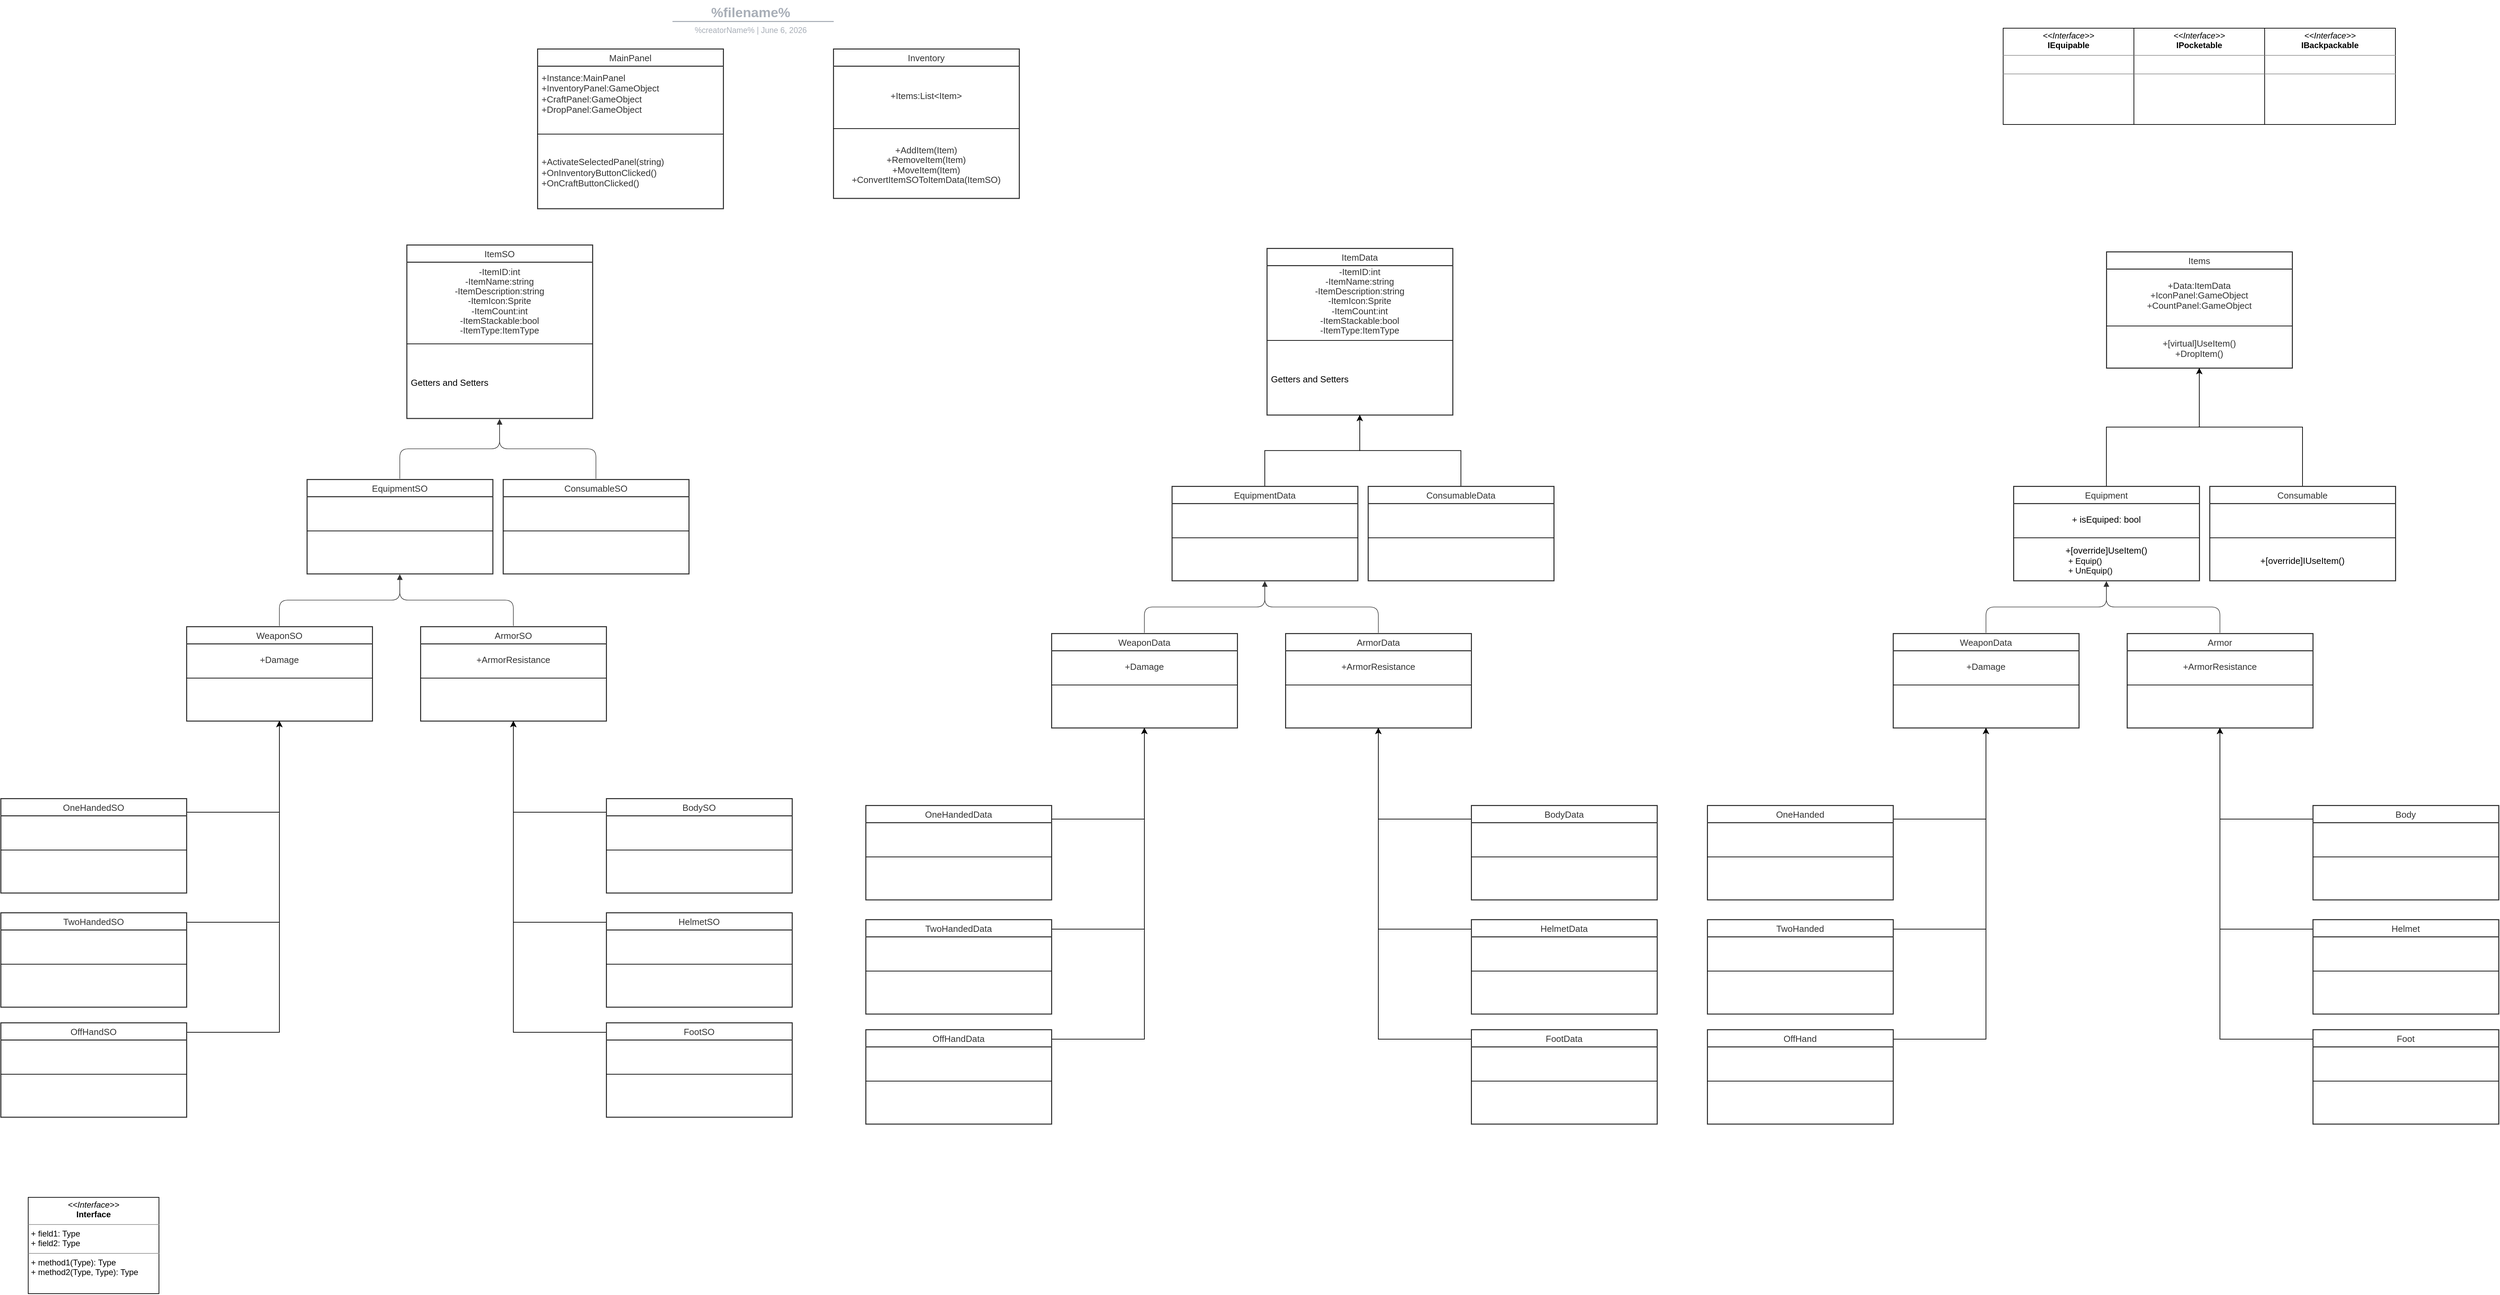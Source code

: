<mxfile version="21.3.2" type="github">
  <diagram name="Sayfa -1" id="10sSEGi38dSEAuCBctxk">
    <mxGraphModel dx="2193" dy="758" grid="1" gridSize="10" guides="1" tooltips="1" connect="1" arrows="1" fold="1" page="1" pageScale="1" pageWidth="827" pageHeight="1169" math="0" shadow="0">
      <root>
        <mxCell id="0" />
        <mxCell id="1" parent="0" />
        <mxCell id="O4m8OyNyJ-wElonSK3HT-163" value="" style="group;dropTarget=0;pointerEvents=0;" vertex="1" parent="1">
          <mxGeometry x="340" y="50" width="640" height="45" as="geometry" />
        </mxCell>
        <UserObject label="%filename%" placeholders="1" id="O4m8OyNyJ-wElonSK3HT-164">
          <mxCell style="points=[[0.688,0.967,0]];html=1;overflow=block;blockSpacing=1;whiteSpace=wrap;fontSize=19.7;fontColor=#a9afb8;fontStyle=1;align=center;spacingLeft=7;spacingRight=7;spacingTop=2;spacing=3;strokeOpacity=0;fillOpacity=0;rounded=1;absoluteArcSize=1;arcSize=12;fillColor=#ffffff;strokeWidth=1.5;lucidId=U7PNEHNEvIEY;" vertex="1" parent="O4m8OyNyJ-wElonSK3HT-163">
            <mxGeometry width="640" height="31" as="geometry" />
          </mxCell>
        </UserObject>
        <UserObject label="%creatorName%  |  %date{mmmm d, yyyy}%" placeholders="1" id="O4m8OyNyJ-wElonSK3HT-165">
          <mxCell style="html=1;overflow=block;blockSpacing=1;whiteSpace=wrap;fontSize=11.5;fontColor=#a9afb8;align=center;spacingLeft=7;spacingRight=7;spacingTop=2;spacing=3;strokeOpacity=0;fillOpacity=0;rounded=1;absoluteArcSize=1;arcSize=12;fillColor=#ffffff;strokeWidth=1.5;lucidId=U7PNwYMRwzRe;" vertex="1" parent="O4m8OyNyJ-wElonSK3HT-163">
            <mxGeometry y="31" width="640" height="14" as="geometry" />
          </mxCell>
        </UserObject>
        <mxCell id="O4m8OyNyJ-wElonSK3HT-166" value="" style="html=1;jettySize=18;whiteSpace=wrap;fontSize=13;fontFamily=Helvetica;strokeColor=#a9afb8;strokeOpacity=100;strokeWidth=1.5;rounded=0;startArrow=none;endArrow=none;entryX=0.688;entryY=0.967;entryPerimeter=0;lucidId=U7PNrnxMDtur;" edge="1" parent="O4m8OyNyJ-wElonSK3HT-163" target="O4m8OyNyJ-wElonSK3HT-164">
          <mxGeometry width="100" height="100" relative="1" as="geometry">
            <Array as="points" />
            <mxPoint x="206" y="30" as="sourcePoint" />
          </mxGeometry>
        </mxCell>
        <mxCell id="O4m8OyNyJ-wElonSK3HT-167" value="MainPanel" style="html=1;overflow=block;blockSpacing=1;swimlane;childLayout=stackLayout;horizontal=1;horizontalStack=0;resizeParent=1;resizeParentMax=0;resizeLast=0;collapsible=0;fontStyle=0;marginBottom=0;swimlaneFillColor=#ffffff;startSize=25;whiteSpace=wrap;fontSize=13;fontColor=#333333;align=center;spacing=0;strokeColor=#333333;strokeOpacity=100;fillOpacity=100;fillColor=#ffffff;strokeWidth=1.5;" vertex="1" parent="1">
          <mxGeometry x="350" y="120" width="270" height="232.25" as="geometry" />
        </mxCell>
        <mxCell id="O4m8OyNyJ-wElonSK3HT-168" value="+Instance:MainPanel&#xa;+InventoryPanel:GameObject&#xa;+CraftPanel:GameObject&#xa;+DropPanel:GameObject&#xa;" style="part=1;html=1;resizeHeight=0;strokeColor=none;fillColor=none;align=left;verticalAlign=middle;spacingLeft=4;spacingRight=4;overflow=hidden;rotatable=0;points=[[0,0.5],[1,0.5]];portConstraint=eastwest;swimlaneFillColor=#ffffff;strokeOpacity=100;fillOpacity=100;whiteSpace=wrap;fontSize=13;fontColor=#333333;" vertex="1" parent="O4m8OyNyJ-wElonSK3HT-167">
          <mxGeometry y="25" width="270" height="95" as="geometry" />
        </mxCell>
        <mxCell id="O4m8OyNyJ-wElonSK3HT-169" value="" style="line;strokeWidth=1;fillColor=none;align=left;verticalAlign=middle;spacingTop=-1;spacingLeft=3;spacingRight=3;rotatable=0;labelPosition=right;points=[];portConstraint=eastwest;" vertex="1" parent="O4m8OyNyJ-wElonSK3HT-167">
          <mxGeometry y="120" width="270" height="8" as="geometry" />
        </mxCell>
        <mxCell id="O4m8OyNyJ-wElonSK3HT-170" value="+ActivateSelectedPanel(string)&#xa;+OnInventoryButtonClicked()&#xa;+OnCraftButtonClicked()" style="part=1;html=1;resizeHeight=0;strokeColor=none;fillColor=none;align=left;verticalAlign=middle;spacingLeft=4;spacingRight=4;overflow=hidden;rotatable=0;points=[[0,0.5],[1,0.5]];portConstraint=eastwest;swimlaneFillColor=#ffffff;strokeOpacity=100;fillOpacity=100;whiteSpace=wrap;fontSize=13;fontColor=#333333;" vertex="1" parent="O4m8OyNyJ-wElonSK3HT-167">
          <mxGeometry y="128" width="270" height="104.25" as="geometry" />
        </mxCell>
        <mxCell id="O4m8OyNyJ-wElonSK3HT-171" value="ItemSO" style="html=1;overflow=block;blockSpacing=1;swimlane;childLayout=stackLayout;horizontal=1;horizontalStack=0;resizeParent=1;resizeParentMax=0;resizeLast=0;collapsible=0;fontStyle=0;marginBottom=0;swimlaneFillColor=#ffffff;startSize=25;whiteSpace=wrap;fontSize=13;fontColor=#333333;align=center;spacing=0;strokeColor=#333333;strokeOpacity=100;fillOpacity=100;fillColor=#ffffff;strokeWidth=1.5;" vertex="1" parent="1">
          <mxGeometry x="160" y="405" width="270" height="252.25" as="geometry" />
        </mxCell>
        <mxCell id="O4m8OyNyJ-wElonSK3HT-172" value="&lt;div style=&quot;display: flex; justify-content: center; text-align: center; align-items: baseline; font-size: 0; line-height: 1.25;margin-top: -2px;&quot;&gt;&lt;span&gt;&lt;span style=&quot;font-size:13px;color:#333333;&quot;&gt;-ItemID:int&#xa;&lt;/span&gt;&lt;/span&gt;&lt;/div&gt;&lt;div style=&quot;display: flex; justify-content: center; text-align: center; align-items: baseline; font-size: 0; line-height: 1.25;margin-top: -2px;&quot;&gt;&lt;span&gt;&lt;span style=&quot;font-size:13px;color:#333333;&quot;&gt;-ItemName:string&#xa;&lt;/span&gt;&lt;/span&gt;&lt;/div&gt;&lt;div style=&quot;display: flex; justify-content: center; text-align: center; align-items: baseline; font-size: 0; line-height: 1.25;margin-top: -2px;&quot;&gt;&lt;span&gt;&lt;span style=&quot;font-size:13px;color:#333333;&quot;&gt;-ItemDescription:string&#xa;&lt;/span&gt;&lt;/span&gt;&lt;/div&gt;&lt;div style=&quot;display: flex; justify-content: center; text-align: center; align-items: baseline; font-size: 0; line-height: 1.25;margin-top: -2px;&quot;&gt;&lt;span&gt;&lt;span style=&quot;font-size:13px;color:#333333;&quot;&gt;-ItemIcon:Sprite&#xa;&lt;/span&gt;&lt;/span&gt;&lt;/div&gt;&lt;div style=&quot;display: flex; justify-content: center; text-align: center; align-items: baseline; font-size: 0; line-height: 1.25;margin-top: -2px;&quot;&gt;&lt;span&gt;&lt;span style=&quot;font-size:13px;color:#333333;&quot;&gt;-ItemCount:int&#xa;&lt;/span&gt;&lt;/span&gt;&lt;/div&gt;&lt;div style=&quot;display: flex; justify-content: center; text-align: center; align-items: baseline; font-size: 0; line-height: 1.25;margin-top: -2px;&quot;&gt;&lt;span&gt;&lt;span style=&quot;font-size:13px;color:#333333;&quot;&gt;-ItemStackable:bool&#xa;&lt;/span&gt;&lt;/span&gt;&lt;/div&gt;&lt;div style=&quot;display: flex; justify-content: center; text-align: center; align-items: baseline; font-size: 0; line-height: 1.25;margin-top: -2px;&quot;&gt;&lt;span&gt;&lt;span style=&quot;font-size:13px;color:#333333;&quot;&gt;-ItemType:ItemType&lt;/span&gt;&lt;/span&gt;&lt;/div&gt;" style="part=1;html=1;resizeHeight=0;strokeColor=none;fillColor=none;verticalAlign=middle;spacingLeft=4;spacingRight=4;overflow=hidden;rotatable=0;points=[[0,0.5],[1,0.5]];portConstraint=eastwest;swimlaneFillColor=#ffffff;strokeOpacity=100;fillOpacity=100;whiteSpace=wrap;fontSize=13;fontColor=#333333;align=center;" vertex="1" parent="O4m8OyNyJ-wElonSK3HT-171">
          <mxGeometry y="25" width="270" height="115" as="geometry" />
        </mxCell>
        <mxCell id="O4m8OyNyJ-wElonSK3HT-173" value="" style="line;strokeWidth=1;fillColor=none;align=left;verticalAlign=middle;spacingTop=-1;spacingLeft=3;spacingRight=3;rotatable=0;labelPosition=right;points=[];portConstraint=eastwest;" vertex="1" parent="O4m8OyNyJ-wElonSK3HT-171">
          <mxGeometry y="140" width="270" height="8" as="geometry" />
        </mxCell>
        <mxCell id="O4m8OyNyJ-wElonSK3HT-174" value="Getters and Setters" style="part=1;resizeHeight=0;strokeColor=none;fillColor=none;align=left;verticalAlign=middle;spacingLeft=4;spacingRight=4;rotatable=0;points=[[0,0.5],[1,0.5]];portConstraint=eastwest;swimlaneFillColor=#ffffff;strokeOpacity=100;fillOpacity=100;whiteSpace=wrap;overflow=block;blockSpacing=1;html=1;fontSize=13;" vertex="1" parent="O4m8OyNyJ-wElonSK3HT-171">
          <mxGeometry y="148" width="270" height="104.25" as="geometry" />
        </mxCell>
        <mxCell id="O4m8OyNyJ-wElonSK3HT-175" value="WeaponSO" style="html=1;overflow=block;blockSpacing=1;swimlane;childLayout=stackLayout;horizontal=1;horizontalStack=0;resizeParent=1;resizeParentMax=0;resizeLast=0;collapsible=0;fontStyle=0;marginBottom=0;swimlaneFillColor=#ffffff;startSize=25;whiteSpace=wrap;fontSize=13;fontColor=#333333;align=center;spacing=0;strokeColor=#333333;strokeOpacity=100;fillOpacity=100;fillColor=#ffffff;strokeWidth=1.5;" vertex="1" parent="1">
          <mxGeometry x="-160" y="960" width="270" height="137.25" as="geometry" />
        </mxCell>
        <mxCell id="O4m8OyNyJ-wElonSK3HT-176" value="+Damage" style="part=1;html=1;resizeHeight=0;strokeColor=none;fillColor=none;verticalAlign=middle;spacingLeft=4;spacingRight=4;overflow=hidden;rotatable=0;points=[[0,0.5],[1,0.5]];portConstraint=eastwest;swimlaneFillColor=#ffffff;strokeOpacity=100;fillOpacity=100;whiteSpace=wrap;fontSize=13;fontColor=#333333;align=center;" vertex="1" parent="O4m8OyNyJ-wElonSK3HT-175">
          <mxGeometry y="25" width="270" height="46" as="geometry" />
        </mxCell>
        <mxCell id="O4m8OyNyJ-wElonSK3HT-177" value="" style="line;strokeWidth=1;fillColor=none;align=left;verticalAlign=middle;spacingTop=-1;spacingLeft=3;spacingRight=3;rotatable=0;labelPosition=right;points=[];portConstraint=eastwest;" vertex="1" parent="O4m8OyNyJ-wElonSK3HT-175">
          <mxGeometry y="71" width="270" height="8" as="geometry" />
        </mxCell>
        <mxCell id="O4m8OyNyJ-wElonSK3HT-178" value="" style="part=1;html=1;resizeHeight=0;strokeColor=none;fillColor=none;verticalAlign=middle;spacingLeft=4;spacingRight=4;overflow=hidden;rotatable=0;points=[[0,0.5],[1,0.5]];portConstraint=eastwest;swimlaneFillColor=#ffffff;strokeOpacity=100;fillOpacity=100;whiteSpace=wrap;fontSize=13;align=center;" vertex="1" parent="O4m8OyNyJ-wElonSK3HT-175">
          <mxGeometry y="79" width="270" height="58.25" as="geometry" />
        </mxCell>
        <mxCell id="O4m8OyNyJ-wElonSK3HT-179" value="EquipmentSO" style="html=1;overflow=block;blockSpacing=1;swimlane;childLayout=stackLayout;horizontal=1;horizontalStack=0;resizeParent=1;resizeParentMax=0;resizeLast=0;collapsible=0;fontStyle=0;marginBottom=0;swimlaneFillColor=#ffffff;startSize=25;whiteSpace=wrap;fontSize=13;fontColor=#333333;align=center;spacing=0;strokeColor=#333333;strokeOpacity=100;fillOpacity=100;fillColor=#ffffff;strokeWidth=1.5;" vertex="1" parent="1">
          <mxGeometry x="15" y="746" width="270" height="137.25" as="geometry" />
        </mxCell>
        <mxCell id="O4m8OyNyJ-wElonSK3HT-180" value="" style="part=1;html=1;resizeHeight=0;strokeColor=none;fillColor=none;verticalAlign=middle;spacingLeft=4;spacingRight=4;overflow=hidden;rotatable=0;points=[[0,0.5],[1,0.5]];portConstraint=eastwest;swimlaneFillColor=#ffffff;strokeOpacity=100;fillOpacity=100;whiteSpace=wrap;fontSize=13;align=center;" vertex="1" parent="O4m8OyNyJ-wElonSK3HT-179">
          <mxGeometry y="25" width="270" height="46" as="geometry" />
        </mxCell>
        <mxCell id="O4m8OyNyJ-wElonSK3HT-181" value="" style="line;strokeWidth=1;fillColor=none;align=left;verticalAlign=middle;spacingTop=-1;spacingLeft=3;spacingRight=3;rotatable=0;labelPosition=right;points=[];portConstraint=eastwest;" vertex="1" parent="O4m8OyNyJ-wElonSK3HT-179">
          <mxGeometry y="71" width="270" height="8" as="geometry" />
        </mxCell>
        <mxCell id="O4m8OyNyJ-wElonSK3HT-182" value="" style="part=1;html=1;resizeHeight=0;strokeColor=none;fillColor=none;verticalAlign=middle;spacingLeft=4;spacingRight=4;overflow=hidden;rotatable=0;points=[[0,0.5],[1,0.5]];portConstraint=eastwest;swimlaneFillColor=#ffffff;strokeOpacity=100;fillOpacity=100;whiteSpace=wrap;fontSize=13;align=center;" vertex="1" parent="O4m8OyNyJ-wElonSK3HT-179">
          <mxGeometry y="79" width="270" height="58.25" as="geometry" />
        </mxCell>
        <mxCell id="O4m8OyNyJ-wElonSK3HT-183" value="ConsumableSO" style="html=1;overflow=block;blockSpacing=1;swimlane;childLayout=stackLayout;horizontal=1;horizontalStack=0;resizeParent=1;resizeParentMax=0;resizeLast=0;collapsible=0;fontStyle=0;marginBottom=0;swimlaneFillColor=#ffffff;startSize=25;whiteSpace=wrap;fontSize=13;fontColor=#333333;align=center;spacing=0;strokeColor=#333333;strokeOpacity=100;fillOpacity=100;fillColor=#ffffff;strokeWidth=1.5;" vertex="1" parent="1">
          <mxGeometry x="300" y="746" width="270" height="137.25" as="geometry" />
        </mxCell>
        <mxCell id="O4m8OyNyJ-wElonSK3HT-184" value="" style="part=1;html=1;resizeHeight=0;strokeColor=none;fillColor=none;verticalAlign=middle;spacingLeft=4;spacingRight=4;overflow=hidden;rotatable=0;points=[[0,0.5],[1,0.5]];portConstraint=eastwest;swimlaneFillColor=#ffffff;strokeOpacity=100;fillOpacity=100;whiteSpace=wrap;fontSize=13;align=center;" vertex="1" parent="O4m8OyNyJ-wElonSK3HT-183">
          <mxGeometry y="25" width="270" height="46" as="geometry" />
        </mxCell>
        <mxCell id="O4m8OyNyJ-wElonSK3HT-185" value="" style="line;strokeWidth=1;fillColor=none;align=left;verticalAlign=middle;spacingTop=-1;spacingLeft=3;spacingRight=3;rotatable=0;labelPosition=right;points=[];portConstraint=eastwest;" vertex="1" parent="O4m8OyNyJ-wElonSK3HT-183">
          <mxGeometry y="71" width="270" height="8" as="geometry" />
        </mxCell>
        <mxCell id="O4m8OyNyJ-wElonSK3HT-186" value="" style="part=1;html=1;resizeHeight=0;strokeColor=none;fillColor=none;verticalAlign=middle;spacingLeft=4;spacingRight=4;overflow=hidden;rotatable=0;points=[[0,0.5],[1,0.5]];portConstraint=eastwest;swimlaneFillColor=#ffffff;strokeOpacity=100;fillOpacity=100;whiteSpace=wrap;fontSize=13;align=center;" vertex="1" parent="O4m8OyNyJ-wElonSK3HT-183">
          <mxGeometry y="79" width="270" height="58.25" as="geometry" />
        </mxCell>
        <mxCell id="O4m8OyNyJ-wElonSK3HT-187" value="" style="html=1;jettySize=18;whiteSpace=wrap;fontSize=13;strokeColor=#333333;strokeOpacity=100;strokeWidth=0.8;rounded=1;arcSize=24;edgeStyle=orthogonalEdgeStyle;startArrow=none;endArrow=block;endFill=1;exitX=0.5;exitY=-0.006;exitPerimeter=0;entryX=0.5;entryY=1.004;entryPerimeter=0;lucidId=J8MYsxRpKjiR;" edge="1" parent="1" source="O4m8OyNyJ-wElonSK3HT-179" target="O4m8OyNyJ-wElonSK3HT-171">
          <mxGeometry width="100" height="100" relative="1" as="geometry">
            <Array as="points" />
          </mxGeometry>
        </mxCell>
        <mxCell id="O4m8OyNyJ-wElonSK3HT-188" value="" style="html=1;jettySize=18;whiteSpace=wrap;fontSize=13;strokeColor=#333333;strokeOpacity=100;strokeWidth=0.8;rounded=1;arcSize=24;edgeStyle=orthogonalEdgeStyle;startArrow=none;endArrow=block;endFill=1;exitX=0.5;exitY=-0.006;exitPerimeter=0;entryX=0.5;entryY=1.004;entryPerimeter=0;lucidId=M8MY7PDSKNoe;" edge="1" parent="1" source="O4m8OyNyJ-wElonSK3HT-183" target="O4m8OyNyJ-wElonSK3HT-171">
          <mxGeometry width="100" height="100" relative="1" as="geometry">
            <Array as="points" />
          </mxGeometry>
        </mxCell>
        <mxCell id="O4m8OyNyJ-wElonSK3HT-189" value="ItemData" style="html=1;overflow=block;blockSpacing=1;swimlane;childLayout=stackLayout;horizontal=1;horizontalStack=0;resizeParent=1;resizeParentMax=0;resizeLast=0;collapsible=0;fontStyle=0;marginBottom=0;swimlaneFillColor=#ffffff;startSize=25;whiteSpace=wrap;fontSize=13;fontColor=#333333;align=center;spacing=0;strokeColor=#333333;strokeOpacity=100;fillOpacity=100;fillColor=#ffffff;strokeWidth=1.5;" vertex="1" parent="1">
          <mxGeometry x="1410" y="410" width="270" height="242.25" as="geometry" />
        </mxCell>
        <mxCell id="O4m8OyNyJ-wElonSK3HT-190" value="&lt;div style=&quot;display: flex; justify-content: center; text-align: center; align-items: baseline; font-size: 0; line-height: 1.25;margin-top: -2px;&quot;&gt;&lt;span&gt;&lt;span style=&quot;font-size:13px;color:#333333;&quot;&gt;-ItemID:int&#xa;&lt;/span&gt;&lt;/span&gt;&lt;/div&gt;&lt;div style=&quot;display: flex; justify-content: center; text-align: center; align-items: baseline; font-size: 0; line-height: 1.25;margin-top: -2px;&quot;&gt;&lt;span&gt;&lt;span style=&quot;font-size:13px;color:#333333;&quot;&gt;-ItemName:string&#xa;&lt;/span&gt;&lt;/span&gt;&lt;/div&gt;&lt;div style=&quot;display: flex; justify-content: center; text-align: center; align-items: baseline; font-size: 0; line-height: 1.25;margin-top: -2px;&quot;&gt;&lt;span&gt;&lt;span style=&quot;font-size:13px;color:#333333;&quot;&gt;-ItemDescription:string&#xa;&lt;/span&gt;&lt;/span&gt;&lt;/div&gt;&lt;div style=&quot;display: flex; justify-content: center; text-align: center; align-items: baseline; font-size: 0; line-height: 1.25;margin-top: -2px;&quot;&gt;&lt;span&gt;&lt;span style=&quot;font-size:13px;color:#333333;&quot;&gt;-ItemIcon:Sprite&#xa;&lt;/span&gt;&lt;/span&gt;&lt;/div&gt;&lt;div style=&quot;display: flex; justify-content: center; text-align: center; align-items: baseline; font-size: 0; line-height: 1.25;margin-top: -2px;&quot;&gt;&lt;span&gt;&lt;span style=&quot;font-size:13px;color:#333333;&quot;&gt;-ItemCount:int&#xa;&lt;/span&gt;&lt;/span&gt;&lt;/div&gt;&lt;div style=&quot;display: flex; justify-content: center; text-align: center; align-items: baseline; font-size: 0; line-height: 1.25;margin-top: -2px;&quot;&gt;&lt;span&gt;&lt;span style=&quot;font-size:13px;color:#333333;&quot;&gt;-ItemStackable:bool&#xa;&lt;/span&gt;&lt;/span&gt;&lt;/div&gt;&lt;div style=&quot;display: flex; justify-content: center; text-align: center; align-items: baseline; font-size: 0; line-height: 1.25;margin-top: -2px;&quot;&gt;&lt;span&gt;&lt;span style=&quot;font-size:13px;color:#333333;&quot;&gt;-ItemType:ItemType&lt;/span&gt;&lt;/span&gt;&lt;/div&gt;" style="part=1;html=1;resizeHeight=0;strokeColor=none;fillColor=none;verticalAlign=middle;spacingLeft=4;spacingRight=4;overflow=hidden;rotatable=0;points=[[0,0.5],[1,0.5]];portConstraint=eastwest;swimlaneFillColor=#ffffff;strokeOpacity=100;fillOpacity=100;whiteSpace=wrap;fontSize=13;fontColor=#333333;align=center;" vertex="1" parent="O4m8OyNyJ-wElonSK3HT-189">
          <mxGeometry y="25" width="270" height="105" as="geometry" />
        </mxCell>
        <mxCell id="O4m8OyNyJ-wElonSK3HT-191" value="" style="line;strokeWidth=1;fillColor=none;align=left;verticalAlign=middle;spacingTop=-1;spacingLeft=3;spacingRight=3;rotatable=0;labelPosition=right;points=[];portConstraint=eastwest;" vertex="1" parent="O4m8OyNyJ-wElonSK3HT-189">
          <mxGeometry y="130" width="270" height="8" as="geometry" />
        </mxCell>
        <mxCell id="O4m8OyNyJ-wElonSK3HT-192" value="Getters and Setters" style="part=1;resizeHeight=0;strokeColor=none;fillColor=none;align=left;verticalAlign=middle;spacingLeft=4;spacingRight=4;rotatable=0;points=[[0,0.5],[1,0.5]];portConstraint=eastwest;swimlaneFillColor=#ffffff;strokeOpacity=100;fillOpacity=100;whiteSpace=wrap;overflow=block;blockSpacing=1;html=1;fontSize=13;" vertex="1" parent="O4m8OyNyJ-wElonSK3HT-189">
          <mxGeometry y="138" width="270" height="104.25" as="geometry" />
        </mxCell>
        <mxCell id="O4m8OyNyJ-wElonSK3HT-203" value="Items" style="html=1;overflow=block;blockSpacing=1;swimlane;childLayout=stackLayout;horizontal=1;horizontalStack=0;resizeParent=1;resizeParentMax=0;resizeLast=0;collapsible=0;fontStyle=0;marginBottom=0;swimlaneFillColor=#ffffff;startSize=25;whiteSpace=wrap;fontSize=13;fontColor=#333333;align=center;spacing=0;strokeColor=#333333;strokeOpacity=100;fillOpacity=100;fillColor=#ffffff;strokeWidth=1.5;" vertex="1" parent="1">
          <mxGeometry x="2630" y="415" width="270" height="169" as="geometry" />
        </mxCell>
        <mxCell id="O4m8OyNyJ-wElonSK3HT-204" value="&lt;div style=&quot;display: flex; justify-content: center; text-align: center; align-items: baseline; font-size: 0; line-height: 1.25;margin-top: -2px;&quot;&gt;&lt;span&gt;&lt;span style=&quot;font-size:13px;color:#333333;&quot;&gt;+Data:ItemData&#xa;&lt;/span&gt;&lt;/span&gt;&lt;/div&gt;&lt;div style=&quot;display: flex; justify-content: center; text-align: center; align-items: baseline; font-size: 0; line-height: 1.25;margin-top: -2px;&quot;&gt;&lt;span&gt;&lt;span style=&quot;font-size:13px;color:#333333;&quot;&gt;+IconPanel:GameObject&#xa;&lt;/span&gt;&lt;/span&gt;&lt;/div&gt;&lt;div style=&quot;display: flex; justify-content: center; text-align: center; align-items: baseline; font-size: 0; line-height: 1.25;margin-top: -2px;&quot;&gt;&lt;span&gt;&lt;span style=&quot;font-size:13px;color:#333333;&quot;&gt;+CountPanel:GameObject&lt;/span&gt;&lt;/span&gt;&lt;/div&gt;" style="part=1;html=1;resizeHeight=0;strokeColor=none;fillColor=none;verticalAlign=middle;spacingLeft=4;spacingRight=4;overflow=hidden;rotatable=0;points=[[0,0.5],[1,0.5]];portConstraint=eastwest;swimlaneFillColor=#ffffff;strokeOpacity=100;fillOpacity=100;whiteSpace=wrap;fontSize=13;fontColor=#333333;align=center;" vertex="1" parent="O4m8OyNyJ-wElonSK3HT-203">
          <mxGeometry y="25" width="270" height="79" as="geometry" />
        </mxCell>
        <mxCell id="O4m8OyNyJ-wElonSK3HT-205" value="" style="line;strokeWidth=1;fillColor=none;align=left;verticalAlign=middle;spacingTop=-1;spacingLeft=3;spacingRight=3;rotatable=0;labelPosition=right;points=[];portConstraint=eastwest;" vertex="1" parent="O4m8OyNyJ-wElonSK3HT-203">
          <mxGeometry y="104" width="270" height="8" as="geometry" />
        </mxCell>
        <mxCell id="O4m8OyNyJ-wElonSK3HT-206" value="&lt;div style=&quot;display: flex; justify-content: center; text-align: center; align-items: baseline; font-size: 0; line-height: 1.25;margin-top: -2px;&quot;&gt;&lt;span&gt;&lt;span style=&quot;font-size:13px;color:#333333;&quot;&gt;+[virtual]UseItem()&#xa;&lt;/span&gt;&lt;/span&gt;&lt;/div&gt;&lt;div style=&quot;display: flex; justify-content: center; text-align: center; align-items: baseline; font-size: 0; line-height: 1.25;margin-top: -2px;&quot;&gt;&lt;span&gt;&lt;span style=&quot;font-size:13px;color:#333333;&quot;&gt;+DropItem()&#xa;&lt;/span&gt;&lt;/span&gt;&lt;/div&gt;&lt;div style=&quot;display: flex; justify-content: center; text-align: center; align-items: baseline; font-size: 0; line-height: 1.25;margin-top: -2px;&quot;&gt;&lt;span&gt;&lt;/span&gt;&lt;/div&gt;" style="part=1;resizeHeight=0;strokeColor=none;fillColor=none;align=left;verticalAlign=middle;spacingLeft=4;spacingRight=4;rotatable=0;points=[[0,0.5],[1,0.5]];portConstraint=eastwest;swimlaneFillColor=#ffffff;strokeOpacity=100;fillOpacity=100;whiteSpace=wrap;overflow=block;blockSpacing=1;html=1;fontSize=13;" vertex="1" parent="O4m8OyNyJ-wElonSK3HT-203">
          <mxGeometry y="112" width="270" height="57" as="geometry" />
        </mxCell>
        <mxCell id="O4m8OyNyJ-wElonSK3HT-217" value="Inventory" style="html=1;overflow=block;blockSpacing=1;swimlane;childLayout=stackLayout;horizontal=1;horizontalStack=0;resizeParent=1;resizeParentMax=0;resizeLast=0;collapsible=0;fontStyle=0;marginBottom=0;swimlaneFillColor=#ffffff;startSize=25;whiteSpace=wrap;fontSize=13;fontColor=#333333;align=center;spacing=0;strokeColor=#333333;strokeOpacity=100;fillOpacity=100;fillColor=#ffffff;strokeWidth=1.5;" vertex="1" parent="1">
          <mxGeometry x="780" y="120" width="270" height="217.25" as="geometry" />
        </mxCell>
        <mxCell id="O4m8OyNyJ-wElonSK3HT-218" value="&lt;div style=&quot;display: flex; justify-content: center; text-align: center; align-items: baseline; font-size: 0; line-height: 1.25;margin-top: -2px;&quot;&gt;&lt;span&gt;&lt;span style=&quot;font-size:13px;color:#333333;&quot;&gt;+Items:List&amp;lt;Item&amp;gt;&#xa;&lt;/span&gt;&lt;/span&gt;&lt;/div&gt;&lt;div style=&quot;display: flex; justify-content: center; text-align: center; align-items: baseline; font-size: 0; line-height: 1.25;margin-top: -2px;&quot;&gt;&lt;span&gt;&lt;/span&gt;&lt;/div&gt;" style="part=1;html=1;resizeHeight=0;strokeColor=none;fillColor=none;verticalAlign=middle;spacingLeft=4;spacingRight=4;overflow=hidden;rotatable=0;points=[[0,0.5],[1,0.5]];portConstraint=eastwest;swimlaneFillColor=#ffffff;strokeOpacity=100;fillOpacity=100;whiteSpace=wrap;fontSize=13;fontColor=#333333;align=center;" vertex="1" parent="O4m8OyNyJ-wElonSK3HT-217">
          <mxGeometry y="25" width="270" height="87" as="geometry" />
        </mxCell>
        <mxCell id="O4m8OyNyJ-wElonSK3HT-219" value="" style="line;strokeWidth=1;fillColor=none;align=left;verticalAlign=middle;spacingTop=-1;spacingLeft=3;spacingRight=3;rotatable=0;labelPosition=right;points=[];portConstraint=eastwest;" vertex="1" parent="O4m8OyNyJ-wElonSK3HT-217">
          <mxGeometry y="112" width="270" height="8" as="geometry" />
        </mxCell>
        <mxCell id="O4m8OyNyJ-wElonSK3HT-220" value="&lt;div style=&quot;display: flex; justify-content: center; text-align: center; align-items: baseline; font-size: 0; line-height: 1.25;margin-top: -2px;&quot;&gt;&lt;span&gt;&lt;span style=&quot;font-size:13px;color:#333333;&quot;&gt;+AddItem(Item)&#xa;&lt;/span&gt;&lt;/span&gt;&lt;/div&gt;&lt;div style=&quot;display: flex; justify-content: center; text-align: center; align-items: baseline; font-size: 0; line-height: 1.25;margin-top: -2px;&quot;&gt;&lt;span&gt;&lt;span style=&quot;font-size:13px;color:#333333;&quot;&gt;+RemoveItem(Item)&#xa;&lt;/span&gt;&lt;/span&gt;&lt;/div&gt;&lt;div style=&quot;display: flex; justify-content: center; text-align: center; align-items: baseline; font-size: 0; line-height: 1.25;margin-top: -2px;&quot;&gt;&lt;span&gt;&lt;span style=&quot;font-size:13px;color:#333333;&quot;&gt;+MoveItem(Item)&#xa;&lt;/span&gt;&lt;/span&gt;&lt;/div&gt;&lt;div style=&quot;display: flex; justify-content: center; text-align: center; align-items: baseline; font-size: 0; line-height: 1.25;margin-top: -2px;&quot;&gt;&lt;span&gt;&lt;span style=&quot;font-size:13px;color:#333333;&quot;&gt;+ConvertItemSOToItemData(ItemSO)&#xa;&lt;/span&gt;&lt;/span&gt;&lt;/div&gt;&lt;div style=&quot;display: flex; justify-content: center; text-align: center; align-items: baseline; font-size: 0; line-height: 1.25;margin-top: -2px;&quot;&gt;&lt;span&gt;&lt;/span&gt;&lt;/div&gt;" style="part=1;resizeHeight=0;strokeColor=none;fillColor=none;align=left;verticalAlign=middle;spacingLeft=4;spacingRight=4;rotatable=0;points=[[0,0.5],[1,0.5]];portConstraint=eastwest;swimlaneFillColor=#ffffff;strokeOpacity=100;fillOpacity=100;whiteSpace=wrap;overflow=block;blockSpacing=1;html=1;fontSize=13;" vertex="1" parent="O4m8OyNyJ-wElonSK3HT-217">
          <mxGeometry y="120" width="270" height="97.25" as="geometry" />
        </mxCell>
        <mxCell id="O4m8OyNyJ-wElonSK3HT-221" value="" style="html=1;jettySize=18;whiteSpace=wrap;fontSize=13;strokeColor=#333333;strokeOpacity=100;strokeWidth=0.8;rounded=1;arcSize=24;edgeStyle=orthogonalEdgeStyle;startArrow=none;endArrow=block;endFill=1;exitX=0.5;exitY=-0.006;exitPerimeter=0;entryX=0.5;entryY=1.006;entryPerimeter=0;lucidId=cINY.8v8Tgs5;" edge="1" parent="1" source="O4m8OyNyJ-wElonSK3HT-175" target="O4m8OyNyJ-wElonSK3HT-179">
          <mxGeometry width="100" height="100" relative="1" as="geometry">
            <Array as="points" />
          </mxGeometry>
        </mxCell>
        <mxCell id="O4m8OyNyJ-wElonSK3HT-222" value="ArmorSO" style="html=1;overflow=block;blockSpacing=1;swimlane;childLayout=stackLayout;horizontal=1;horizontalStack=0;resizeParent=1;resizeParentMax=0;resizeLast=0;collapsible=0;fontStyle=0;marginBottom=0;swimlaneFillColor=#ffffff;startSize=25;whiteSpace=wrap;fontSize=13;fontColor=#333333;align=center;spacing=0;strokeColor=#333333;strokeOpacity=100;fillOpacity=100;fillColor=#ffffff;strokeWidth=1.5;" vertex="1" parent="1">
          <mxGeometry x="180" y="960" width="270" height="137.25" as="geometry" />
        </mxCell>
        <mxCell id="O4m8OyNyJ-wElonSK3HT-223" value="+ArmorResistance" style="part=1;html=1;resizeHeight=0;strokeColor=none;fillColor=none;verticalAlign=middle;spacingLeft=4;spacingRight=4;overflow=hidden;rotatable=0;points=[[0,0.5],[1,0.5]];portConstraint=eastwest;swimlaneFillColor=#ffffff;strokeOpacity=100;fillOpacity=100;whiteSpace=wrap;fontSize=13;fontColor=#333333;align=center;" vertex="1" parent="O4m8OyNyJ-wElonSK3HT-222">
          <mxGeometry y="25" width="270" height="46" as="geometry" />
        </mxCell>
        <mxCell id="O4m8OyNyJ-wElonSK3HT-224" value="" style="line;strokeWidth=1;fillColor=none;align=left;verticalAlign=middle;spacingTop=-1;spacingLeft=3;spacingRight=3;rotatable=0;labelPosition=right;points=[];portConstraint=eastwest;" vertex="1" parent="O4m8OyNyJ-wElonSK3HT-222">
          <mxGeometry y="71" width="270" height="8" as="geometry" />
        </mxCell>
        <mxCell id="O4m8OyNyJ-wElonSK3HT-225" value="" style="part=1;html=1;resizeHeight=0;strokeColor=none;fillColor=none;verticalAlign=middle;spacingLeft=4;spacingRight=4;overflow=hidden;rotatable=0;points=[[0,0.5],[1,0.5]];portConstraint=eastwest;swimlaneFillColor=#ffffff;strokeOpacity=100;fillOpacity=100;whiteSpace=wrap;fontSize=13;align=center;" vertex="1" parent="O4m8OyNyJ-wElonSK3HT-222">
          <mxGeometry y="79" width="270" height="58.25" as="geometry" />
        </mxCell>
        <mxCell id="O4m8OyNyJ-wElonSK3HT-226" value="" style="html=1;jettySize=18;whiteSpace=wrap;fontSize=13;strokeColor=#333333;strokeOpacity=100;strokeWidth=0.8;rounded=1;arcSize=24;edgeStyle=orthogonalEdgeStyle;startArrow=none;endArrow=block;endFill=1;exitX=0.5;exitY=-0.006;exitPerimeter=0;entryX=0.5;entryY=1.006;entryPerimeter=0;lucidId=sINYuc1XTfRv;" edge="1" parent="1" source="O4m8OyNyJ-wElonSK3HT-222" target="O4m8OyNyJ-wElonSK3HT-179">
          <mxGeometry width="100" height="100" relative="1" as="geometry">
            <Array as="points" />
          </mxGeometry>
        </mxCell>
        <mxCell id="O4m8OyNyJ-wElonSK3HT-330" style="edgeStyle=orthogonalEdgeStyle;rounded=0;orthogonalLoop=1;jettySize=auto;html=1;" edge="1" parent="1" source="O4m8OyNyJ-wElonSK3HT-227" target="O4m8OyNyJ-wElonSK3HT-175">
          <mxGeometry relative="1" as="geometry">
            <Array as="points">
              <mxPoint x="-25" y="1230" />
            </Array>
          </mxGeometry>
        </mxCell>
        <mxCell id="O4m8OyNyJ-wElonSK3HT-227" value="OneHandedSO" style="html=1;overflow=block;blockSpacing=1;swimlane;childLayout=stackLayout;horizontal=1;horizontalStack=0;resizeParent=1;resizeParentMax=0;resizeLast=0;collapsible=0;fontStyle=0;marginBottom=0;swimlaneFillColor=#ffffff;startSize=25;whiteSpace=wrap;fontSize=13;fontColor=#333333;align=center;spacing=0;strokeColor=#333333;strokeOpacity=100;fillOpacity=100;fillColor=#ffffff;strokeWidth=1.5;" vertex="1" parent="1">
          <mxGeometry x="-430" y="1210" width="270" height="137.25" as="geometry" />
        </mxCell>
        <mxCell id="O4m8OyNyJ-wElonSK3HT-228" value="" style="part=1;html=1;resizeHeight=0;strokeColor=none;fillColor=none;verticalAlign=middle;spacingLeft=4;spacingRight=4;overflow=hidden;rotatable=0;points=[[0,0.5],[1,0.5]];portConstraint=eastwest;swimlaneFillColor=#ffffff;strokeOpacity=100;fillOpacity=100;whiteSpace=wrap;fontSize=13;align=center;" vertex="1" parent="O4m8OyNyJ-wElonSK3HT-227">
          <mxGeometry y="25" width="270" height="46" as="geometry" />
        </mxCell>
        <mxCell id="O4m8OyNyJ-wElonSK3HT-229" value="" style="line;strokeWidth=1;fillColor=none;align=left;verticalAlign=middle;spacingTop=-1;spacingLeft=3;spacingRight=3;rotatable=0;labelPosition=right;points=[];portConstraint=eastwest;" vertex="1" parent="O4m8OyNyJ-wElonSK3HT-227">
          <mxGeometry y="71" width="270" height="8" as="geometry" />
        </mxCell>
        <mxCell id="O4m8OyNyJ-wElonSK3HT-230" value="" style="part=1;html=1;resizeHeight=0;strokeColor=none;fillColor=none;verticalAlign=middle;spacingLeft=4;spacingRight=4;overflow=hidden;rotatable=0;points=[[0,0.5],[1,0.5]];portConstraint=eastwest;swimlaneFillColor=#ffffff;strokeOpacity=100;fillOpacity=100;whiteSpace=wrap;fontSize=13;align=center;" vertex="1" parent="O4m8OyNyJ-wElonSK3HT-227">
          <mxGeometry y="79" width="270" height="58.25" as="geometry" />
        </mxCell>
        <mxCell id="O4m8OyNyJ-wElonSK3HT-331" style="edgeStyle=orthogonalEdgeStyle;rounded=0;orthogonalLoop=1;jettySize=auto;html=1;" edge="1" parent="1" source="O4m8OyNyJ-wElonSK3HT-231" target="O4m8OyNyJ-wElonSK3HT-175">
          <mxGeometry relative="1" as="geometry">
            <Array as="points">
              <mxPoint x="-25" y="1390" />
            </Array>
          </mxGeometry>
        </mxCell>
        <mxCell id="O4m8OyNyJ-wElonSK3HT-231" value="TwoHandedSO" style="html=1;overflow=block;blockSpacing=1;swimlane;childLayout=stackLayout;horizontal=1;horizontalStack=0;resizeParent=1;resizeParentMax=0;resizeLast=0;collapsible=0;fontStyle=0;marginBottom=0;swimlaneFillColor=#ffffff;startSize=25;whiteSpace=wrap;fontSize=13;fontColor=#333333;align=center;spacing=0;strokeColor=#333333;strokeOpacity=100;fillOpacity=100;fillColor=#ffffff;strokeWidth=1.5;" vertex="1" parent="1">
          <mxGeometry x="-430" y="1376" width="270" height="137.25" as="geometry" />
        </mxCell>
        <mxCell id="O4m8OyNyJ-wElonSK3HT-232" value="" style="part=1;html=1;resizeHeight=0;strokeColor=none;fillColor=none;verticalAlign=middle;spacingLeft=4;spacingRight=4;overflow=hidden;rotatable=0;points=[[0,0.5],[1,0.5]];portConstraint=eastwest;swimlaneFillColor=#ffffff;strokeOpacity=100;fillOpacity=100;whiteSpace=wrap;fontSize=13;align=center;" vertex="1" parent="O4m8OyNyJ-wElonSK3HT-231">
          <mxGeometry y="25" width="270" height="46" as="geometry" />
        </mxCell>
        <mxCell id="O4m8OyNyJ-wElonSK3HT-233" value="" style="line;strokeWidth=1;fillColor=none;align=left;verticalAlign=middle;spacingTop=-1;spacingLeft=3;spacingRight=3;rotatable=0;labelPosition=right;points=[];portConstraint=eastwest;" vertex="1" parent="O4m8OyNyJ-wElonSK3HT-231">
          <mxGeometry y="71" width="270" height="8" as="geometry" />
        </mxCell>
        <mxCell id="O4m8OyNyJ-wElonSK3HT-234" value="" style="part=1;html=1;resizeHeight=0;strokeColor=none;fillColor=none;verticalAlign=middle;spacingLeft=4;spacingRight=4;overflow=hidden;rotatable=0;points=[[0,0.5],[1,0.5]];portConstraint=eastwest;swimlaneFillColor=#ffffff;strokeOpacity=100;fillOpacity=100;whiteSpace=wrap;fontSize=13;align=center;" vertex="1" parent="O4m8OyNyJ-wElonSK3HT-231">
          <mxGeometry y="79" width="270" height="58.25" as="geometry" />
        </mxCell>
        <mxCell id="O4m8OyNyJ-wElonSK3HT-332" style="edgeStyle=orthogonalEdgeStyle;rounded=0;orthogonalLoop=1;jettySize=auto;html=1;" edge="1" parent="1" source="O4m8OyNyJ-wElonSK3HT-237" target="O4m8OyNyJ-wElonSK3HT-175">
          <mxGeometry relative="1" as="geometry">
            <Array as="points">
              <mxPoint x="-25" y="1550" />
            </Array>
          </mxGeometry>
        </mxCell>
        <mxCell id="O4m8OyNyJ-wElonSK3HT-237" value="OffHandSO" style="html=1;overflow=block;blockSpacing=1;swimlane;childLayout=stackLayout;horizontal=1;horizontalStack=0;resizeParent=1;resizeParentMax=0;resizeLast=0;collapsible=0;fontStyle=0;marginBottom=0;swimlaneFillColor=#ffffff;startSize=25;whiteSpace=wrap;fontSize=13;fontColor=#333333;align=center;spacing=0;strokeColor=#333333;strokeOpacity=100;fillOpacity=100;fillColor=#ffffff;strokeWidth=1.5;" vertex="1" parent="1">
          <mxGeometry x="-430" y="1536" width="270" height="137.25" as="geometry" />
        </mxCell>
        <mxCell id="O4m8OyNyJ-wElonSK3HT-238" value="" style="part=1;html=1;resizeHeight=0;strokeColor=none;fillColor=none;verticalAlign=middle;spacingLeft=4;spacingRight=4;overflow=hidden;rotatable=0;points=[[0,0.5],[1,0.5]];portConstraint=eastwest;swimlaneFillColor=#ffffff;strokeOpacity=100;fillOpacity=100;whiteSpace=wrap;fontSize=13;align=center;" vertex="1" parent="O4m8OyNyJ-wElonSK3HT-237">
          <mxGeometry y="25" width="270" height="46" as="geometry" />
        </mxCell>
        <mxCell id="O4m8OyNyJ-wElonSK3HT-239" value="" style="line;strokeWidth=1;fillColor=none;align=left;verticalAlign=middle;spacingTop=-1;spacingLeft=3;spacingRight=3;rotatable=0;labelPosition=right;points=[];portConstraint=eastwest;" vertex="1" parent="O4m8OyNyJ-wElonSK3HT-237">
          <mxGeometry y="71" width="270" height="8" as="geometry" />
        </mxCell>
        <mxCell id="O4m8OyNyJ-wElonSK3HT-240" value="" style="part=1;html=1;resizeHeight=0;strokeColor=none;fillColor=none;verticalAlign=middle;spacingLeft=4;spacingRight=4;overflow=hidden;rotatable=0;points=[[0,0.5],[1,0.5]];portConstraint=eastwest;swimlaneFillColor=#ffffff;strokeOpacity=100;fillOpacity=100;whiteSpace=wrap;fontSize=13;align=center;" vertex="1" parent="O4m8OyNyJ-wElonSK3HT-237">
          <mxGeometry y="79" width="270" height="58.25" as="geometry" />
        </mxCell>
        <mxCell id="O4m8OyNyJ-wElonSK3HT-333" style="edgeStyle=orthogonalEdgeStyle;rounded=0;orthogonalLoop=1;jettySize=auto;html=1;" edge="1" parent="1" source="O4m8OyNyJ-wElonSK3HT-242" target="O4m8OyNyJ-wElonSK3HT-222">
          <mxGeometry relative="1" as="geometry">
            <Array as="points">
              <mxPoint x="315" y="1230" />
            </Array>
          </mxGeometry>
        </mxCell>
        <mxCell id="O4m8OyNyJ-wElonSK3HT-242" value="BodySO" style="html=1;overflow=block;blockSpacing=1;swimlane;childLayout=stackLayout;horizontal=1;horizontalStack=0;resizeParent=1;resizeParentMax=0;resizeLast=0;collapsible=0;fontStyle=0;marginBottom=0;swimlaneFillColor=#ffffff;startSize=25;whiteSpace=wrap;fontSize=13;fontColor=#333333;align=center;spacing=0;strokeColor=#333333;strokeOpacity=100;fillOpacity=100;fillColor=#ffffff;strokeWidth=1.5;" vertex="1" parent="1">
          <mxGeometry x="450" y="1210" width="270" height="137.25" as="geometry" />
        </mxCell>
        <mxCell id="O4m8OyNyJ-wElonSK3HT-243" value="" style="part=1;html=1;resizeHeight=0;strokeColor=none;fillColor=none;verticalAlign=middle;spacingLeft=4;spacingRight=4;overflow=hidden;rotatable=0;points=[[0,0.5],[1,0.5]];portConstraint=eastwest;swimlaneFillColor=#ffffff;strokeOpacity=100;fillOpacity=100;whiteSpace=wrap;fontSize=13;align=center;" vertex="1" parent="O4m8OyNyJ-wElonSK3HT-242">
          <mxGeometry y="25" width="270" height="46" as="geometry" />
        </mxCell>
        <mxCell id="O4m8OyNyJ-wElonSK3HT-244" value="" style="line;strokeWidth=1;fillColor=none;align=left;verticalAlign=middle;spacingTop=-1;spacingLeft=3;spacingRight=3;rotatable=0;labelPosition=right;points=[];portConstraint=eastwest;" vertex="1" parent="O4m8OyNyJ-wElonSK3HT-242">
          <mxGeometry y="71" width="270" height="8" as="geometry" />
        </mxCell>
        <mxCell id="O4m8OyNyJ-wElonSK3HT-245" value="" style="part=1;html=1;resizeHeight=0;strokeColor=none;fillColor=none;verticalAlign=middle;spacingLeft=4;spacingRight=4;overflow=hidden;rotatable=0;points=[[0,0.5],[1,0.5]];portConstraint=eastwest;swimlaneFillColor=#ffffff;strokeOpacity=100;fillOpacity=100;whiteSpace=wrap;fontSize=13;align=center;" vertex="1" parent="O4m8OyNyJ-wElonSK3HT-242">
          <mxGeometry y="79" width="270" height="58.25" as="geometry" />
        </mxCell>
        <mxCell id="O4m8OyNyJ-wElonSK3HT-335" style="edgeStyle=orthogonalEdgeStyle;rounded=0;orthogonalLoop=1;jettySize=auto;html=1;" edge="1" parent="1" source="O4m8OyNyJ-wElonSK3HT-246" target="O4m8OyNyJ-wElonSK3HT-222">
          <mxGeometry relative="1" as="geometry">
            <Array as="points">
              <mxPoint x="315" y="1390" />
            </Array>
          </mxGeometry>
        </mxCell>
        <mxCell id="O4m8OyNyJ-wElonSK3HT-246" value="HelmetSO" style="html=1;overflow=block;blockSpacing=1;swimlane;childLayout=stackLayout;horizontal=1;horizontalStack=0;resizeParent=1;resizeParentMax=0;resizeLast=0;collapsible=0;fontStyle=0;marginBottom=0;swimlaneFillColor=#ffffff;startSize=25;whiteSpace=wrap;fontSize=13;fontColor=#333333;align=center;spacing=0;strokeColor=#333333;strokeOpacity=100;fillOpacity=100;fillColor=#ffffff;strokeWidth=1.5;" vertex="1" parent="1">
          <mxGeometry x="450" y="1376" width="270" height="137.25" as="geometry" />
        </mxCell>
        <mxCell id="O4m8OyNyJ-wElonSK3HT-247" value="" style="part=1;html=1;resizeHeight=0;strokeColor=none;fillColor=none;verticalAlign=middle;spacingLeft=4;spacingRight=4;overflow=hidden;rotatable=0;points=[[0,0.5],[1,0.5]];portConstraint=eastwest;swimlaneFillColor=#ffffff;strokeOpacity=100;fillOpacity=100;whiteSpace=wrap;fontSize=13;align=center;" vertex="1" parent="O4m8OyNyJ-wElonSK3HT-246">
          <mxGeometry y="25" width="270" height="46" as="geometry" />
        </mxCell>
        <mxCell id="O4m8OyNyJ-wElonSK3HT-248" value="" style="line;strokeWidth=1;fillColor=none;align=left;verticalAlign=middle;spacingTop=-1;spacingLeft=3;spacingRight=3;rotatable=0;labelPosition=right;points=[];portConstraint=eastwest;" vertex="1" parent="O4m8OyNyJ-wElonSK3HT-246">
          <mxGeometry y="71" width="270" height="8" as="geometry" />
        </mxCell>
        <mxCell id="O4m8OyNyJ-wElonSK3HT-249" value="" style="part=1;html=1;resizeHeight=0;strokeColor=none;fillColor=none;verticalAlign=middle;spacingLeft=4;spacingRight=4;overflow=hidden;rotatable=0;points=[[0,0.5],[1,0.5]];portConstraint=eastwest;swimlaneFillColor=#ffffff;strokeOpacity=100;fillOpacity=100;whiteSpace=wrap;fontSize=13;align=center;" vertex="1" parent="O4m8OyNyJ-wElonSK3HT-246">
          <mxGeometry y="79" width="270" height="58.25" as="geometry" />
        </mxCell>
        <mxCell id="O4m8OyNyJ-wElonSK3HT-336" style="edgeStyle=orthogonalEdgeStyle;rounded=0;orthogonalLoop=1;jettySize=auto;html=1;" edge="1" parent="1" source="O4m8OyNyJ-wElonSK3HT-250" target="O4m8OyNyJ-wElonSK3HT-222">
          <mxGeometry relative="1" as="geometry">
            <Array as="points">
              <mxPoint x="315" y="1550" />
            </Array>
          </mxGeometry>
        </mxCell>
        <mxCell id="O4m8OyNyJ-wElonSK3HT-250" value="FootSO" style="html=1;overflow=block;blockSpacing=1;swimlane;childLayout=stackLayout;horizontal=1;horizontalStack=0;resizeParent=1;resizeParentMax=0;resizeLast=0;collapsible=0;fontStyle=0;marginBottom=0;swimlaneFillColor=#ffffff;startSize=25;whiteSpace=wrap;fontSize=13;fontColor=#333333;align=center;spacing=0;strokeColor=#333333;strokeOpacity=100;fillOpacity=100;fillColor=#ffffff;strokeWidth=1.5;" vertex="1" parent="1">
          <mxGeometry x="450" y="1536" width="270" height="137.25" as="geometry" />
        </mxCell>
        <mxCell id="O4m8OyNyJ-wElonSK3HT-251" value="" style="part=1;html=1;resizeHeight=0;strokeColor=none;fillColor=none;verticalAlign=middle;spacingLeft=4;spacingRight=4;overflow=hidden;rotatable=0;points=[[0,0.5],[1,0.5]];portConstraint=eastwest;swimlaneFillColor=#ffffff;strokeOpacity=100;fillOpacity=100;whiteSpace=wrap;fontSize=13;align=center;" vertex="1" parent="O4m8OyNyJ-wElonSK3HT-250">
          <mxGeometry y="25" width="270" height="46" as="geometry" />
        </mxCell>
        <mxCell id="O4m8OyNyJ-wElonSK3HT-252" value="" style="line;strokeWidth=1;fillColor=none;align=left;verticalAlign=middle;spacingTop=-1;spacingLeft=3;spacingRight=3;rotatable=0;labelPosition=right;points=[];portConstraint=eastwest;" vertex="1" parent="O4m8OyNyJ-wElonSK3HT-250">
          <mxGeometry y="71" width="270" height="8" as="geometry" />
        </mxCell>
        <mxCell id="O4m8OyNyJ-wElonSK3HT-253" value="" style="part=1;html=1;resizeHeight=0;strokeColor=none;fillColor=none;verticalAlign=middle;spacingLeft=4;spacingRight=4;overflow=hidden;rotatable=0;points=[[0,0.5],[1,0.5]];portConstraint=eastwest;swimlaneFillColor=#ffffff;strokeOpacity=100;fillOpacity=100;whiteSpace=wrap;fontSize=13;align=center;" vertex="1" parent="O4m8OyNyJ-wElonSK3HT-250">
          <mxGeometry y="79" width="270" height="58.25" as="geometry" />
        </mxCell>
        <mxCell id="O4m8OyNyJ-wElonSK3HT-375" value="WeaponData" style="html=1;overflow=block;blockSpacing=1;swimlane;childLayout=stackLayout;horizontal=1;horizontalStack=0;resizeParent=1;resizeParentMax=0;resizeLast=0;collapsible=0;fontStyle=0;marginBottom=0;swimlaneFillColor=#ffffff;startSize=25;whiteSpace=wrap;fontSize=13;fontColor=#333333;align=center;spacing=0;strokeColor=#333333;strokeOpacity=100;fillOpacity=100;fillColor=#ffffff;strokeWidth=1.5;" vertex="1" parent="1">
          <mxGeometry x="1097" y="970" width="270" height="137.25" as="geometry" />
        </mxCell>
        <mxCell id="O4m8OyNyJ-wElonSK3HT-376" value="+Damage" style="part=1;html=1;resizeHeight=0;strokeColor=none;fillColor=none;verticalAlign=middle;spacingLeft=4;spacingRight=4;overflow=hidden;rotatable=0;points=[[0,0.5],[1,0.5]];portConstraint=eastwest;swimlaneFillColor=#ffffff;strokeOpacity=100;fillOpacity=100;whiteSpace=wrap;fontSize=13;fontColor=#333333;align=center;" vertex="1" parent="O4m8OyNyJ-wElonSK3HT-375">
          <mxGeometry y="25" width="270" height="46" as="geometry" />
        </mxCell>
        <mxCell id="O4m8OyNyJ-wElonSK3HT-377" value="" style="line;strokeWidth=1;fillColor=none;align=left;verticalAlign=middle;spacingTop=-1;spacingLeft=3;spacingRight=3;rotatable=0;labelPosition=right;points=[];portConstraint=eastwest;" vertex="1" parent="O4m8OyNyJ-wElonSK3HT-375">
          <mxGeometry y="71" width="270" height="8" as="geometry" />
        </mxCell>
        <mxCell id="O4m8OyNyJ-wElonSK3HT-378" value="" style="part=1;html=1;resizeHeight=0;strokeColor=none;fillColor=none;verticalAlign=middle;spacingLeft=4;spacingRight=4;overflow=hidden;rotatable=0;points=[[0,0.5],[1,0.5]];portConstraint=eastwest;swimlaneFillColor=#ffffff;strokeOpacity=100;fillOpacity=100;whiteSpace=wrap;fontSize=13;align=center;" vertex="1" parent="O4m8OyNyJ-wElonSK3HT-375">
          <mxGeometry y="79" width="270" height="58.25" as="geometry" />
        </mxCell>
        <mxCell id="O4m8OyNyJ-wElonSK3HT-424" style="edgeStyle=orthogonalEdgeStyle;rounded=0;orthogonalLoop=1;jettySize=auto;html=1;" edge="1" parent="1" source="O4m8OyNyJ-wElonSK3HT-379" target="O4m8OyNyJ-wElonSK3HT-189">
          <mxGeometry relative="1" as="geometry" />
        </mxCell>
        <mxCell id="O4m8OyNyJ-wElonSK3HT-379" value="EquipmentData" style="html=1;overflow=block;blockSpacing=1;swimlane;childLayout=stackLayout;horizontal=1;horizontalStack=0;resizeParent=1;resizeParentMax=0;resizeLast=0;collapsible=0;fontStyle=0;marginBottom=0;swimlaneFillColor=#ffffff;startSize=25;whiteSpace=wrap;fontSize=13;fontColor=#333333;align=center;spacing=0;strokeColor=#333333;strokeOpacity=100;fillOpacity=100;fillColor=#ffffff;strokeWidth=1.5;" vertex="1" parent="1">
          <mxGeometry x="1272" y="756" width="270" height="137.25" as="geometry" />
        </mxCell>
        <mxCell id="O4m8OyNyJ-wElonSK3HT-380" value="" style="part=1;html=1;resizeHeight=0;strokeColor=none;fillColor=none;verticalAlign=middle;spacingLeft=4;spacingRight=4;overflow=hidden;rotatable=0;points=[[0,0.5],[1,0.5]];portConstraint=eastwest;swimlaneFillColor=#ffffff;strokeOpacity=100;fillOpacity=100;whiteSpace=wrap;fontSize=13;align=center;" vertex="1" parent="O4m8OyNyJ-wElonSK3HT-379">
          <mxGeometry y="25" width="270" height="46" as="geometry" />
        </mxCell>
        <mxCell id="O4m8OyNyJ-wElonSK3HT-381" value="" style="line;strokeWidth=1;fillColor=none;align=left;verticalAlign=middle;spacingTop=-1;spacingLeft=3;spacingRight=3;rotatable=0;labelPosition=right;points=[];portConstraint=eastwest;" vertex="1" parent="O4m8OyNyJ-wElonSK3HT-379">
          <mxGeometry y="71" width="270" height="8" as="geometry" />
        </mxCell>
        <mxCell id="O4m8OyNyJ-wElonSK3HT-382" value="" style="part=1;html=1;resizeHeight=0;strokeColor=none;fillColor=none;verticalAlign=middle;spacingLeft=4;spacingRight=4;overflow=hidden;rotatable=0;points=[[0,0.5],[1,0.5]];portConstraint=eastwest;swimlaneFillColor=#ffffff;strokeOpacity=100;fillOpacity=100;whiteSpace=wrap;fontSize=13;align=center;" vertex="1" parent="O4m8OyNyJ-wElonSK3HT-379">
          <mxGeometry y="79" width="270" height="58.25" as="geometry" />
        </mxCell>
        <mxCell id="O4m8OyNyJ-wElonSK3HT-423" style="edgeStyle=orthogonalEdgeStyle;rounded=0;orthogonalLoop=1;jettySize=auto;html=1;" edge="1" parent="1" source="O4m8OyNyJ-wElonSK3HT-383" target="O4m8OyNyJ-wElonSK3HT-189">
          <mxGeometry relative="1" as="geometry" />
        </mxCell>
        <mxCell id="O4m8OyNyJ-wElonSK3HT-383" value="ConsumableData" style="html=1;overflow=block;blockSpacing=1;swimlane;childLayout=stackLayout;horizontal=1;horizontalStack=0;resizeParent=1;resizeParentMax=0;resizeLast=0;collapsible=0;fontStyle=0;marginBottom=0;swimlaneFillColor=#ffffff;startSize=25;whiteSpace=wrap;fontSize=13;fontColor=#333333;align=center;spacing=0;strokeColor=#333333;strokeOpacity=100;fillOpacity=100;fillColor=#ffffff;strokeWidth=1.5;" vertex="1" parent="1">
          <mxGeometry x="1557" y="756" width="270" height="137.25" as="geometry" />
        </mxCell>
        <mxCell id="O4m8OyNyJ-wElonSK3HT-384" value="" style="part=1;html=1;resizeHeight=0;strokeColor=none;fillColor=none;verticalAlign=middle;spacingLeft=4;spacingRight=4;overflow=hidden;rotatable=0;points=[[0,0.5],[1,0.5]];portConstraint=eastwest;swimlaneFillColor=#ffffff;strokeOpacity=100;fillOpacity=100;whiteSpace=wrap;fontSize=13;align=center;" vertex="1" parent="O4m8OyNyJ-wElonSK3HT-383">
          <mxGeometry y="25" width="270" height="46" as="geometry" />
        </mxCell>
        <mxCell id="O4m8OyNyJ-wElonSK3HT-385" value="" style="line;strokeWidth=1;fillColor=none;align=left;verticalAlign=middle;spacingTop=-1;spacingLeft=3;spacingRight=3;rotatable=0;labelPosition=right;points=[];portConstraint=eastwest;" vertex="1" parent="O4m8OyNyJ-wElonSK3HT-383">
          <mxGeometry y="71" width="270" height="8" as="geometry" />
        </mxCell>
        <mxCell id="O4m8OyNyJ-wElonSK3HT-386" value="" style="part=1;html=1;resizeHeight=0;strokeColor=none;fillColor=none;verticalAlign=middle;spacingLeft=4;spacingRight=4;overflow=hidden;rotatable=0;points=[[0,0.5],[1,0.5]];portConstraint=eastwest;swimlaneFillColor=#ffffff;strokeOpacity=100;fillOpacity=100;whiteSpace=wrap;fontSize=13;align=center;" vertex="1" parent="O4m8OyNyJ-wElonSK3HT-383">
          <mxGeometry y="79" width="270" height="58.25" as="geometry" />
        </mxCell>
        <mxCell id="O4m8OyNyJ-wElonSK3HT-387" value="" style="html=1;jettySize=18;whiteSpace=wrap;fontSize=13;strokeColor=#333333;strokeOpacity=100;strokeWidth=0.8;rounded=1;arcSize=24;edgeStyle=orthogonalEdgeStyle;startArrow=none;endArrow=block;endFill=1;exitX=0.5;exitY=-0.006;exitPerimeter=0;entryX=0.5;entryY=1.006;entryPerimeter=0;lucidId=cINY.8v8Tgs5;" edge="1" parent="1" source="O4m8OyNyJ-wElonSK3HT-375" target="O4m8OyNyJ-wElonSK3HT-379">
          <mxGeometry width="100" height="100" relative="1" as="geometry">
            <Array as="points" />
          </mxGeometry>
        </mxCell>
        <mxCell id="O4m8OyNyJ-wElonSK3HT-388" value="ArmorData" style="html=1;overflow=block;blockSpacing=1;swimlane;childLayout=stackLayout;horizontal=1;horizontalStack=0;resizeParent=1;resizeParentMax=0;resizeLast=0;collapsible=0;fontStyle=0;marginBottom=0;swimlaneFillColor=#ffffff;startSize=25;whiteSpace=wrap;fontSize=13;fontColor=#333333;align=center;spacing=0;strokeColor=#333333;strokeOpacity=100;fillOpacity=100;fillColor=#ffffff;strokeWidth=1.5;" vertex="1" parent="1">
          <mxGeometry x="1437" y="970" width="270" height="137.25" as="geometry" />
        </mxCell>
        <mxCell id="O4m8OyNyJ-wElonSK3HT-389" value="+ArmorResistance" style="part=1;html=1;resizeHeight=0;strokeColor=none;fillColor=none;verticalAlign=middle;spacingLeft=4;spacingRight=4;overflow=hidden;rotatable=0;points=[[0,0.5],[1,0.5]];portConstraint=eastwest;swimlaneFillColor=#ffffff;strokeOpacity=100;fillOpacity=100;whiteSpace=wrap;fontSize=13;fontColor=#333333;align=center;" vertex="1" parent="O4m8OyNyJ-wElonSK3HT-388">
          <mxGeometry y="25" width="270" height="46" as="geometry" />
        </mxCell>
        <mxCell id="O4m8OyNyJ-wElonSK3HT-390" value="" style="line;strokeWidth=1;fillColor=none;align=left;verticalAlign=middle;spacingTop=-1;spacingLeft=3;spacingRight=3;rotatable=0;labelPosition=right;points=[];portConstraint=eastwest;" vertex="1" parent="O4m8OyNyJ-wElonSK3HT-388">
          <mxGeometry y="71" width="270" height="8" as="geometry" />
        </mxCell>
        <mxCell id="O4m8OyNyJ-wElonSK3HT-391" value="" style="part=1;html=1;resizeHeight=0;strokeColor=none;fillColor=none;verticalAlign=middle;spacingLeft=4;spacingRight=4;overflow=hidden;rotatable=0;points=[[0,0.5],[1,0.5]];portConstraint=eastwest;swimlaneFillColor=#ffffff;strokeOpacity=100;fillOpacity=100;whiteSpace=wrap;fontSize=13;align=center;" vertex="1" parent="O4m8OyNyJ-wElonSK3HT-388">
          <mxGeometry y="79" width="270" height="58.25" as="geometry" />
        </mxCell>
        <mxCell id="O4m8OyNyJ-wElonSK3HT-392" value="" style="html=1;jettySize=18;whiteSpace=wrap;fontSize=13;strokeColor=#333333;strokeOpacity=100;strokeWidth=0.8;rounded=1;arcSize=24;edgeStyle=orthogonalEdgeStyle;startArrow=none;endArrow=block;endFill=1;exitX=0.5;exitY=-0.006;exitPerimeter=0;entryX=0.5;entryY=1.006;entryPerimeter=0;lucidId=sINYuc1XTfRv;" edge="1" parent="1" source="O4m8OyNyJ-wElonSK3HT-388" target="O4m8OyNyJ-wElonSK3HT-379">
          <mxGeometry width="100" height="100" relative="1" as="geometry">
            <Array as="points" />
          </mxGeometry>
        </mxCell>
        <mxCell id="O4m8OyNyJ-wElonSK3HT-393" style="edgeStyle=orthogonalEdgeStyle;rounded=0;orthogonalLoop=1;jettySize=auto;html=1;" edge="1" parent="1" source="O4m8OyNyJ-wElonSK3HT-394" target="O4m8OyNyJ-wElonSK3HT-375">
          <mxGeometry relative="1" as="geometry">
            <Array as="points">
              <mxPoint x="1232" y="1240" />
            </Array>
          </mxGeometry>
        </mxCell>
        <mxCell id="O4m8OyNyJ-wElonSK3HT-394" value="OneHandedData" style="html=1;overflow=block;blockSpacing=1;swimlane;childLayout=stackLayout;horizontal=1;horizontalStack=0;resizeParent=1;resizeParentMax=0;resizeLast=0;collapsible=0;fontStyle=0;marginBottom=0;swimlaneFillColor=#ffffff;startSize=25;whiteSpace=wrap;fontSize=13;fontColor=#333333;align=center;spacing=0;strokeColor=#333333;strokeOpacity=100;fillOpacity=100;fillColor=#ffffff;strokeWidth=1.5;" vertex="1" parent="1">
          <mxGeometry x="827" y="1220" width="270" height="137.25" as="geometry" />
        </mxCell>
        <mxCell id="O4m8OyNyJ-wElonSK3HT-395" value="" style="part=1;html=1;resizeHeight=0;strokeColor=none;fillColor=none;verticalAlign=middle;spacingLeft=4;spacingRight=4;overflow=hidden;rotatable=0;points=[[0,0.5],[1,0.5]];portConstraint=eastwest;swimlaneFillColor=#ffffff;strokeOpacity=100;fillOpacity=100;whiteSpace=wrap;fontSize=13;align=center;" vertex="1" parent="O4m8OyNyJ-wElonSK3HT-394">
          <mxGeometry y="25" width="270" height="46" as="geometry" />
        </mxCell>
        <mxCell id="O4m8OyNyJ-wElonSK3HT-396" value="" style="line;strokeWidth=1;fillColor=none;align=left;verticalAlign=middle;spacingTop=-1;spacingLeft=3;spacingRight=3;rotatable=0;labelPosition=right;points=[];portConstraint=eastwest;" vertex="1" parent="O4m8OyNyJ-wElonSK3HT-394">
          <mxGeometry y="71" width="270" height="8" as="geometry" />
        </mxCell>
        <mxCell id="O4m8OyNyJ-wElonSK3HT-397" value="" style="part=1;html=1;resizeHeight=0;strokeColor=none;fillColor=none;verticalAlign=middle;spacingLeft=4;spacingRight=4;overflow=hidden;rotatable=0;points=[[0,0.5],[1,0.5]];portConstraint=eastwest;swimlaneFillColor=#ffffff;strokeOpacity=100;fillOpacity=100;whiteSpace=wrap;fontSize=13;align=center;" vertex="1" parent="O4m8OyNyJ-wElonSK3HT-394">
          <mxGeometry y="79" width="270" height="58.25" as="geometry" />
        </mxCell>
        <mxCell id="O4m8OyNyJ-wElonSK3HT-398" style="edgeStyle=orthogonalEdgeStyle;rounded=0;orthogonalLoop=1;jettySize=auto;html=1;" edge="1" parent="1" source="O4m8OyNyJ-wElonSK3HT-399" target="O4m8OyNyJ-wElonSK3HT-375">
          <mxGeometry relative="1" as="geometry">
            <Array as="points">
              <mxPoint x="1232" y="1400" />
            </Array>
          </mxGeometry>
        </mxCell>
        <mxCell id="O4m8OyNyJ-wElonSK3HT-399" value="TwoHandedData" style="html=1;overflow=block;blockSpacing=1;swimlane;childLayout=stackLayout;horizontal=1;horizontalStack=0;resizeParent=1;resizeParentMax=0;resizeLast=0;collapsible=0;fontStyle=0;marginBottom=0;swimlaneFillColor=#ffffff;startSize=25;whiteSpace=wrap;fontSize=13;fontColor=#333333;align=center;spacing=0;strokeColor=#333333;strokeOpacity=100;fillOpacity=100;fillColor=#ffffff;strokeWidth=1.5;" vertex="1" parent="1">
          <mxGeometry x="827" y="1386" width="270" height="137.25" as="geometry" />
        </mxCell>
        <mxCell id="O4m8OyNyJ-wElonSK3HT-400" value="" style="part=1;html=1;resizeHeight=0;strokeColor=none;fillColor=none;verticalAlign=middle;spacingLeft=4;spacingRight=4;overflow=hidden;rotatable=0;points=[[0,0.5],[1,0.5]];portConstraint=eastwest;swimlaneFillColor=#ffffff;strokeOpacity=100;fillOpacity=100;whiteSpace=wrap;fontSize=13;align=center;" vertex="1" parent="O4m8OyNyJ-wElonSK3HT-399">
          <mxGeometry y="25" width="270" height="46" as="geometry" />
        </mxCell>
        <mxCell id="O4m8OyNyJ-wElonSK3HT-401" value="" style="line;strokeWidth=1;fillColor=none;align=left;verticalAlign=middle;spacingTop=-1;spacingLeft=3;spacingRight=3;rotatable=0;labelPosition=right;points=[];portConstraint=eastwest;" vertex="1" parent="O4m8OyNyJ-wElonSK3HT-399">
          <mxGeometry y="71" width="270" height="8" as="geometry" />
        </mxCell>
        <mxCell id="O4m8OyNyJ-wElonSK3HT-402" value="" style="part=1;html=1;resizeHeight=0;strokeColor=none;fillColor=none;verticalAlign=middle;spacingLeft=4;spacingRight=4;overflow=hidden;rotatable=0;points=[[0,0.5],[1,0.5]];portConstraint=eastwest;swimlaneFillColor=#ffffff;strokeOpacity=100;fillOpacity=100;whiteSpace=wrap;fontSize=13;align=center;" vertex="1" parent="O4m8OyNyJ-wElonSK3HT-399">
          <mxGeometry y="79" width="270" height="58.25" as="geometry" />
        </mxCell>
        <mxCell id="O4m8OyNyJ-wElonSK3HT-403" style="edgeStyle=orthogonalEdgeStyle;rounded=0;orthogonalLoop=1;jettySize=auto;html=1;" edge="1" parent="1" source="O4m8OyNyJ-wElonSK3HT-404" target="O4m8OyNyJ-wElonSK3HT-375">
          <mxGeometry relative="1" as="geometry">
            <Array as="points">
              <mxPoint x="1232" y="1560" />
            </Array>
          </mxGeometry>
        </mxCell>
        <mxCell id="O4m8OyNyJ-wElonSK3HT-404" value="OffHandData" style="html=1;overflow=block;blockSpacing=1;swimlane;childLayout=stackLayout;horizontal=1;horizontalStack=0;resizeParent=1;resizeParentMax=0;resizeLast=0;collapsible=0;fontStyle=0;marginBottom=0;swimlaneFillColor=#ffffff;startSize=25;whiteSpace=wrap;fontSize=13;fontColor=#333333;align=center;spacing=0;strokeColor=#333333;strokeOpacity=100;fillOpacity=100;fillColor=#ffffff;strokeWidth=1.5;" vertex="1" parent="1">
          <mxGeometry x="827" y="1546" width="270" height="137.25" as="geometry" />
        </mxCell>
        <mxCell id="O4m8OyNyJ-wElonSK3HT-405" value="" style="part=1;html=1;resizeHeight=0;strokeColor=none;fillColor=none;verticalAlign=middle;spacingLeft=4;spacingRight=4;overflow=hidden;rotatable=0;points=[[0,0.5],[1,0.5]];portConstraint=eastwest;swimlaneFillColor=#ffffff;strokeOpacity=100;fillOpacity=100;whiteSpace=wrap;fontSize=13;align=center;" vertex="1" parent="O4m8OyNyJ-wElonSK3HT-404">
          <mxGeometry y="25" width="270" height="46" as="geometry" />
        </mxCell>
        <mxCell id="O4m8OyNyJ-wElonSK3HT-406" value="" style="line;strokeWidth=1;fillColor=none;align=left;verticalAlign=middle;spacingTop=-1;spacingLeft=3;spacingRight=3;rotatable=0;labelPosition=right;points=[];portConstraint=eastwest;" vertex="1" parent="O4m8OyNyJ-wElonSK3HT-404">
          <mxGeometry y="71" width="270" height="8" as="geometry" />
        </mxCell>
        <mxCell id="O4m8OyNyJ-wElonSK3HT-407" value="" style="part=1;html=1;resizeHeight=0;strokeColor=none;fillColor=none;verticalAlign=middle;spacingLeft=4;spacingRight=4;overflow=hidden;rotatable=0;points=[[0,0.5],[1,0.5]];portConstraint=eastwest;swimlaneFillColor=#ffffff;strokeOpacity=100;fillOpacity=100;whiteSpace=wrap;fontSize=13;align=center;" vertex="1" parent="O4m8OyNyJ-wElonSK3HT-404">
          <mxGeometry y="79" width="270" height="58.25" as="geometry" />
        </mxCell>
        <mxCell id="O4m8OyNyJ-wElonSK3HT-408" style="edgeStyle=orthogonalEdgeStyle;rounded=0;orthogonalLoop=1;jettySize=auto;html=1;" edge="1" parent="1" source="O4m8OyNyJ-wElonSK3HT-409" target="O4m8OyNyJ-wElonSK3HT-388">
          <mxGeometry relative="1" as="geometry">
            <Array as="points">
              <mxPoint x="1572" y="1240" />
            </Array>
          </mxGeometry>
        </mxCell>
        <mxCell id="O4m8OyNyJ-wElonSK3HT-409" value="BodyData" style="html=1;overflow=block;blockSpacing=1;swimlane;childLayout=stackLayout;horizontal=1;horizontalStack=0;resizeParent=1;resizeParentMax=0;resizeLast=0;collapsible=0;fontStyle=0;marginBottom=0;swimlaneFillColor=#ffffff;startSize=25;whiteSpace=wrap;fontSize=13;fontColor=#333333;align=center;spacing=0;strokeColor=#333333;strokeOpacity=100;fillOpacity=100;fillColor=#ffffff;strokeWidth=1.5;" vertex="1" parent="1">
          <mxGeometry x="1707" y="1220" width="270" height="137.25" as="geometry" />
        </mxCell>
        <mxCell id="O4m8OyNyJ-wElonSK3HT-410" value="" style="part=1;html=1;resizeHeight=0;strokeColor=none;fillColor=none;verticalAlign=middle;spacingLeft=4;spacingRight=4;overflow=hidden;rotatable=0;points=[[0,0.5],[1,0.5]];portConstraint=eastwest;swimlaneFillColor=#ffffff;strokeOpacity=100;fillOpacity=100;whiteSpace=wrap;fontSize=13;align=center;" vertex="1" parent="O4m8OyNyJ-wElonSK3HT-409">
          <mxGeometry y="25" width="270" height="46" as="geometry" />
        </mxCell>
        <mxCell id="O4m8OyNyJ-wElonSK3HT-411" value="" style="line;strokeWidth=1;fillColor=none;align=left;verticalAlign=middle;spacingTop=-1;spacingLeft=3;spacingRight=3;rotatable=0;labelPosition=right;points=[];portConstraint=eastwest;" vertex="1" parent="O4m8OyNyJ-wElonSK3HT-409">
          <mxGeometry y="71" width="270" height="8" as="geometry" />
        </mxCell>
        <mxCell id="O4m8OyNyJ-wElonSK3HT-412" value="" style="part=1;html=1;resizeHeight=0;strokeColor=none;fillColor=none;verticalAlign=middle;spacingLeft=4;spacingRight=4;overflow=hidden;rotatable=0;points=[[0,0.5],[1,0.5]];portConstraint=eastwest;swimlaneFillColor=#ffffff;strokeOpacity=100;fillOpacity=100;whiteSpace=wrap;fontSize=13;align=center;" vertex="1" parent="O4m8OyNyJ-wElonSK3HT-409">
          <mxGeometry y="79" width="270" height="58.25" as="geometry" />
        </mxCell>
        <mxCell id="O4m8OyNyJ-wElonSK3HT-413" style="edgeStyle=orthogonalEdgeStyle;rounded=0;orthogonalLoop=1;jettySize=auto;html=1;" edge="1" parent="1" source="O4m8OyNyJ-wElonSK3HT-414" target="O4m8OyNyJ-wElonSK3HT-388">
          <mxGeometry relative="1" as="geometry">
            <Array as="points">
              <mxPoint x="1572" y="1400" />
            </Array>
          </mxGeometry>
        </mxCell>
        <mxCell id="O4m8OyNyJ-wElonSK3HT-414" value="HelmetData" style="html=1;overflow=block;blockSpacing=1;swimlane;childLayout=stackLayout;horizontal=1;horizontalStack=0;resizeParent=1;resizeParentMax=0;resizeLast=0;collapsible=0;fontStyle=0;marginBottom=0;swimlaneFillColor=#ffffff;startSize=25;whiteSpace=wrap;fontSize=13;fontColor=#333333;align=center;spacing=0;strokeColor=#333333;strokeOpacity=100;fillOpacity=100;fillColor=#ffffff;strokeWidth=1.5;" vertex="1" parent="1">
          <mxGeometry x="1707" y="1386" width="270" height="137.25" as="geometry" />
        </mxCell>
        <mxCell id="O4m8OyNyJ-wElonSK3HT-415" value="" style="part=1;html=1;resizeHeight=0;strokeColor=none;fillColor=none;verticalAlign=middle;spacingLeft=4;spacingRight=4;overflow=hidden;rotatable=0;points=[[0,0.5],[1,0.5]];portConstraint=eastwest;swimlaneFillColor=#ffffff;strokeOpacity=100;fillOpacity=100;whiteSpace=wrap;fontSize=13;align=center;" vertex="1" parent="O4m8OyNyJ-wElonSK3HT-414">
          <mxGeometry y="25" width="270" height="46" as="geometry" />
        </mxCell>
        <mxCell id="O4m8OyNyJ-wElonSK3HT-416" value="" style="line;strokeWidth=1;fillColor=none;align=left;verticalAlign=middle;spacingTop=-1;spacingLeft=3;spacingRight=3;rotatable=0;labelPosition=right;points=[];portConstraint=eastwest;" vertex="1" parent="O4m8OyNyJ-wElonSK3HT-414">
          <mxGeometry y="71" width="270" height="8" as="geometry" />
        </mxCell>
        <mxCell id="O4m8OyNyJ-wElonSK3HT-417" value="" style="part=1;html=1;resizeHeight=0;strokeColor=none;fillColor=none;verticalAlign=middle;spacingLeft=4;spacingRight=4;overflow=hidden;rotatable=0;points=[[0,0.5],[1,0.5]];portConstraint=eastwest;swimlaneFillColor=#ffffff;strokeOpacity=100;fillOpacity=100;whiteSpace=wrap;fontSize=13;align=center;" vertex="1" parent="O4m8OyNyJ-wElonSK3HT-414">
          <mxGeometry y="79" width="270" height="58.25" as="geometry" />
        </mxCell>
        <mxCell id="O4m8OyNyJ-wElonSK3HT-418" style="edgeStyle=orthogonalEdgeStyle;rounded=0;orthogonalLoop=1;jettySize=auto;html=1;" edge="1" parent="1" source="O4m8OyNyJ-wElonSK3HT-419" target="O4m8OyNyJ-wElonSK3HT-388">
          <mxGeometry relative="1" as="geometry">
            <Array as="points">
              <mxPoint x="1572" y="1560" />
            </Array>
          </mxGeometry>
        </mxCell>
        <mxCell id="O4m8OyNyJ-wElonSK3HT-419" value="FootData" style="html=1;overflow=block;blockSpacing=1;swimlane;childLayout=stackLayout;horizontal=1;horizontalStack=0;resizeParent=1;resizeParentMax=0;resizeLast=0;collapsible=0;fontStyle=0;marginBottom=0;swimlaneFillColor=#ffffff;startSize=25;whiteSpace=wrap;fontSize=13;fontColor=#333333;align=center;spacing=0;strokeColor=#333333;strokeOpacity=100;fillOpacity=100;fillColor=#ffffff;strokeWidth=1.5;" vertex="1" parent="1">
          <mxGeometry x="1707" y="1546" width="270" height="137.25" as="geometry" />
        </mxCell>
        <mxCell id="O4m8OyNyJ-wElonSK3HT-420" value="" style="part=1;html=1;resizeHeight=0;strokeColor=none;fillColor=none;verticalAlign=middle;spacingLeft=4;spacingRight=4;overflow=hidden;rotatable=0;points=[[0,0.5],[1,0.5]];portConstraint=eastwest;swimlaneFillColor=#ffffff;strokeOpacity=100;fillOpacity=100;whiteSpace=wrap;fontSize=13;align=center;" vertex="1" parent="O4m8OyNyJ-wElonSK3HT-419">
          <mxGeometry y="25" width="270" height="46" as="geometry" />
        </mxCell>
        <mxCell id="O4m8OyNyJ-wElonSK3HT-421" value="" style="line;strokeWidth=1;fillColor=none;align=left;verticalAlign=middle;spacingTop=-1;spacingLeft=3;spacingRight=3;rotatable=0;labelPosition=right;points=[];portConstraint=eastwest;" vertex="1" parent="O4m8OyNyJ-wElonSK3HT-419">
          <mxGeometry y="71" width="270" height="8" as="geometry" />
        </mxCell>
        <mxCell id="O4m8OyNyJ-wElonSK3HT-422" value="" style="part=1;html=1;resizeHeight=0;strokeColor=none;fillColor=none;verticalAlign=middle;spacingLeft=4;spacingRight=4;overflow=hidden;rotatable=0;points=[[0,0.5],[1,0.5]];portConstraint=eastwest;swimlaneFillColor=#ffffff;strokeOpacity=100;fillOpacity=100;whiteSpace=wrap;fontSize=13;align=center;" vertex="1" parent="O4m8OyNyJ-wElonSK3HT-419">
          <mxGeometry y="79" width="270" height="58.25" as="geometry" />
        </mxCell>
        <mxCell id="O4m8OyNyJ-wElonSK3HT-425" value="WeaponData" style="html=1;overflow=block;blockSpacing=1;swimlane;childLayout=stackLayout;horizontal=1;horizontalStack=0;resizeParent=1;resizeParentMax=0;resizeLast=0;collapsible=0;fontStyle=0;marginBottom=0;swimlaneFillColor=#ffffff;startSize=25;whiteSpace=wrap;fontSize=13;fontColor=#333333;align=center;spacing=0;strokeColor=#333333;strokeOpacity=100;fillOpacity=100;fillColor=#ffffff;strokeWidth=1.5;" vertex="1" parent="1">
          <mxGeometry x="2320" y="970" width="270" height="137.25" as="geometry" />
        </mxCell>
        <mxCell id="O4m8OyNyJ-wElonSK3HT-426" value="+Damage" style="part=1;html=1;resizeHeight=0;strokeColor=none;fillColor=none;verticalAlign=middle;spacingLeft=4;spacingRight=4;overflow=hidden;rotatable=0;points=[[0,0.5],[1,0.5]];portConstraint=eastwest;swimlaneFillColor=#ffffff;strokeOpacity=100;fillOpacity=100;whiteSpace=wrap;fontSize=13;fontColor=#333333;align=center;" vertex="1" parent="O4m8OyNyJ-wElonSK3HT-425">
          <mxGeometry y="25" width="270" height="46" as="geometry" />
        </mxCell>
        <mxCell id="O4m8OyNyJ-wElonSK3HT-427" value="" style="line;strokeWidth=1;fillColor=none;align=left;verticalAlign=middle;spacingTop=-1;spacingLeft=3;spacingRight=3;rotatable=0;labelPosition=right;points=[];portConstraint=eastwest;" vertex="1" parent="O4m8OyNyJ-wElonSK3HT-425">
          <mxGeometry y="71" width="270" height="8" as="geometry" />
        </mxCell>
        <mxCell id="O4m8OyNyJ-wElonSK3HT-428" value="" style="part=1;html=1;resizeHeight=0;strokeColor=none;fillColor=none;verticalAlign=middle;spacingLeft=4;spacingRight=4;overflow=hidden;rotatable=0;points=[[0,0.5],[1,0.5]];portConstraint=eastwest;swimlaneFillColor=#ffffff;strokeOpacity=100;fillOpacity=100;whiteSpace=wrap;fontSize=13;align=center;" vertex="1" parent="O4m8OyNyJ-wElonSK3HT-425">
          <mxGeometry y="79" width="270" height="58.25" as="geometry" />
        </mxCell>
        <mxCell id="O4m8OyNyJ-wElonSK3HT-473" style="edgeStyle=orthogonalEdgeStyle;rounded=0;orthogonalLoop=1;jettySize=auto;html=1;" edge="1" parent="1" source="O4m8OyNyJ-wElonSK3HT-429" target="O4m8OyNyJ-wElonSK3HT-203">
          <mxGeometry relative="1" as="geometry" />
        </mxCell>
        <mxCell id="O4m8OyNyJ-wElonSK3HT-429" value="Equipment" style="html=1;overflow=block;blockSpacing=1;swimlane;childLayout=stackLayout;horizontal=1;horizontalStack=0;resizeParent=1;resizeParentMax=0;resizeLast=0;collapsible=0;fontStyle=0;marginBottom=0;swimlaneFillColor=#ffffff;startSize=25;whiteSpace=wrap;fontSize=13;fontColor=#333333;align=center;spacing=0;strokeColor=#333333;strokeOpacity=100;fillOpacity=100;fillColor=#ffffff;strokeWidth=1.5;" vertex="1" parent="1">
          <mxGeometry x="2495" y="756" width="270" height="137.25" as="geometry" />
        </mxCell>
        <mxCell id="O4m8OyNyJ-wElonSK3HT-430" value="+ isEquiped: bool" style="part=1;html=1;resizeHeight=0;strokeColor=none;fillColor=none;verticalAlign=middle;spacingLeft=4;spacingRight=4;overflow=hidden;rotatable=0;points=[[0,0.5],[1,0.5]];portConstraint=eastwest;swimlaneFillColor=#ffffff;strokeOpacity=100;fillOpacity=100;whiteSpace=wrap;fontSize=13;align=center;" vertex="1" parent="O4m8OyNyJ-wElonSK3HT-429">
          <mxGeometry y="25" width="270" height="46" as="geometry" />
        </mxCell>
        <mxCell id="O4m8OyNyJ-wElonSK3HT-431" value="" style="line;strokeWidth=1;fillColor=none;align=left;verticalAlign=middle;spacingTop=-1;spacingLeft=3;spacingRight=3;rotatable=0;labelPosition=right;points=[];portConstraint=eastwest;" vertex="1" parent="O4m8OyNyJ-wElonSK3HT-429">
          <mxGeometry y="71" width="270" height="8" as="geometry" />
        </mxCell>
        <mxCell id="O4m8OyNyJ-wElonSK3HT-432" value="+[override]UseItem()&lt;br&gt;&lt;p style=&quot;border-color: var(--border-color); font-size: 12px; text-align: left; margin: 0px 0px 0px 4px;&quot;&gt;+ Equip()&lt;br style=&quot;border-color: var(--border-color);&quot;&gt;&lt;/p&gt;&lt;p style=&quot;border-color: var(--border-color); font-size: 12px; text-align: left; margin: 0px 0px 0px 4px;&quot;&gt;+ UnEquip()&lt;/p&gt;" style="part=1;html=1;resizeHeight=0;strokeColor=none;fillColor=none;verticalAlign=middle;spacingLeft=4;spacingRight=4;overflow=hidden;rotatable=0;points=[[0,0.5],[1,0.5]];portConstraint=eastwest;swimlaneFillColor=#ffffff;strokeOpacity=100;fillOpacity=100;whiteSpace=wrap;fontSize=13;align=center;" vertex="1" parent="O4m8OyNyJ-wElonSK3HT-429">
          <mxGeometry y="79" width="270" height="58.25" as="geometry" />
        </mxCell>
        <mxCell id="O4m8OyNyJ-wElonSK3HT-474" style="edgeStyle=orthogonalEdgeStyle;rounded=0;orthogonalLoop=1;jettySize=auto;html=1;" edge="1" parent="1" source="O4m8OyNyJ-wElonSK3HT-433" target="O4m8OyNyJ-wElonSK3HT-203">
          <mxGeometry relative="1" as="geometry" />
        </mxCell>
        <mxCell id="O4m8OyNyJ-wElonSK3HT-433" value="Consumable&lt;br&gt;" style="html=1;overflow=block;blockSpacing=1;swimlane;childLayout=stackLayout;horizontal=1;horizontalStack=0;resizeParent=1;resizeParentMax=0;resizeLast=0;collapsible=0;fontStyle=0;marginBottom=0;swimlaneFillColor=#ffffff;startSize=25;whiteSpace=wrap;fontSize=13;fontColor=#333333;align=center;spacing=0;strokeColor=#333333;strokeOpacity=100;fillOpacity=100;fillColor=#ffffff;strokeWidth=1.5;" vertex="1" parent="1">
          <mxGeometry x="2780" y="756" width="270" height="137.25" as="geometry" />
        </mxCell>
        <mxCell id="O4m8OyNyJ-wElonSK3HT-434" value="" style="part=1;html=1;resizeHeight=0;strokeColor=none;fillColor=none;verticalAlign=middle;spacingLeft=4;spacingRight=4;overflow=hidden;rotatable=0;points=[[0,0.5],[1,0.5]];portConstraint=eastwest;swimlaneFillColor=#ffffff;strokeOpacity=100;fillOpacity=100;whiteSpace=wrap;fontSize=13;align=center;" vertex="1" parent="O4m8OyNyJ-wElonSK3HT-433">
          <mxGeometry y="25" width="270" height="46" as="geometry" />
        </mxCell>
        <mxCell id="O4m8OyNyJ-wElonSK3HT-435" value="" style="line;strokeWidth=1;fillColor=none;align=left;verticalAlign=middle;spacingTop=-1;spacingLeft=3;spacingRight=3;rotatable=0;labelPosition=right;points=[];portConstraint=eastwest;" vertex="1" parent="O4m8OyNyJ-wElonSK3HT-433">
          <mxGeometry y="71" width="270" height="8" as="geometry" />
        </mxCell>
        <mxCell id="O4m8OyNyJ-wElonSK3HT-436" value="+[override]IUseItem()" style="part=1;html=1;resizeHeight=0;strokeColor=none;fillColor=none;verticalAlign=middle;spacingLeft=4;spacingRight=4;overflow=hidden;rotatable=0;points=[[0,0.5],[1,0.5]];portConstraint=eastwest;swimlaneFillColor=#ffffff;strokeOpacity=100;fillOpacity=100;whiteSpace=wrap;fontSize=13;align=center;" vertex="1" parent="O4m8OyNyJ-wElonSK3HT-433">
          <mxGeometry y="79" width="270" height="58.25" as="geometry" />
        </mxCell>
        <mxCell id="O4m8OyNyJ-wElonSK3HT-437" value="" style="html=1;jettySize=18;whiteSpace=wrap;fontSize=13;strokeColor=#333333;strokeOpacity=100;strokeWidth=0.8;rounded=1;arcSize=24;edgeStyle=orthogonalEdgeStyle;startArrow=none;endArrow=block;endFill=1;exitX=0.5;exitY=-0.006;exitPerimeter=0;entryX=0.5;entryY=1.006;entryPerimeter=0;lucidId=cINY.8v8Tgs5;" edge="1" parent="1" source="O4m8OyNyJ-wElonSK3HT-425" target="O4m8OyNyJ-wElonSK3HT-429">
          <mxGeometry width="100" height="100" relative="1" as="geometry">
            <Array as="points" />
          </mxGeometry>
        </mxCell>
        <mxCell id="O4m8OyNyJ-wElonSK3HT-438" value="Armor&lt;br&gt;" style="html=1;overflow=block;blockSpacing=1;swimlane;childLayout=stackLayout;horizontal=1;horizontalStack=0;resizeParent=1;resizeParentMax=0;resizeLast=0;collapsible=0;fontStyle=0;marginBottom=0;swimlaneFillColor=#ffffff;startSize=25;whiteSpace=wrap;fontSize=13;fontColor=#333333;align=center;spacing=0;strokeColor=#333333;strokeOpacity=100;fillOpacity=100;fillColor=#ffffff;strokeWidth=1.5;" vertex="1" parent="1">
          <mxGeometry x="2660" y="970" width="270" height="137.25" as="geometry" />
        </mxCell>
        <mxCell id="O4m8OyNyJ-wElonSK3HT-439" value="+ArmorResistance" style="part=1;html=1;resizeHeight=0;strokeColor=none;fillColor=none;verticalAlign=middle;spacingLeft=4;spacingRight=4;overflow=hidden;rotatable=0;points=[[0,0.5],[1,0.5]];portConstraint=eastwest;swimlaneFillColor=#ffffff;strokeOpacity=100;fillOpacity=100;whiteSpace=wrap;fontSize=13;fontColor=#333333;align=center;" vertex="1" parent="O4m8OyNyJ-wElonSK3HT-438">
          <mxGeometry y="25" width="270" height="46" as="geometry" />
        </mxCell>
        <mxCell id="O4m8OyNyJ-wElonSK3HT-440" value="" style="line;strokeWidth=1;fillColor=none;align=left;verticalAlign=middle;spacingTop=-1;spacingLeft=3;spacingRight=3;rotatable=0;labelPosition=right;points=[];portConstraint=eastwest;" vertex="1" parent="O4m8OyNyJ-wElonSK3HT-438">
          <mxGeometry y="71" width="270" height="8" as="geometry" />
        </mxCell>
        <mxCell id="O4m8OyNyJ-wElonSK3HT-441" value="" style="part=1;html=1;resizeHeight=0;strokeColor=none;fillColor=none;verticalAlign=middle;spacingLeft=4;spacingRight=4;overflow=hidden;rotatable=0;points=[[0,0.5],[1,0.5]];portConstraint=eastwest;swimlaneFillColor=#ffffff;strokeOpacity=100;fillOpacity=100;whiteSpace=wrap;fontSize=13;align=center;" vertex="1" parent="O4m8OyNyJ-wElonSK3HT-438">
          <mxGeometry y="79" width="270" height="58.25" as="geometry" />
        </mxCell>
        <mxCell id="O4m8OyNyJ-wElonSK3HT-442" value="" style="html=1;jettySize=18;whiteSpace=wrap;fontSize=13;strokeColor=#333333;strokeOpacity=100;strokeWidth=0.8;rounded=1;arcSize=24;edgeStyle=orthogonalEdgeStyle;startArrow=none;endArrow=block;endFill=1;exitX=0.5;exitY=-0.006;exitPerimeter=0;entryX=0.5;entryY=1.006;entryPerimeter=0;lucidId=sINYuc1XTfRv;" edge="1" parent="1" source="O4m8OyNyJ-wElonSK3HT-438" target="O4m8OyNyJ-wElonSK3HT-429">
          <mxGeometry width="100" height="100" relative="1" as="geometry">
            <Array as="points" />
          </mxGeometry>
        </mxCell>
        <mxCell id="O4m8OyNyJ-wElonSK3HT-443" style="edgeStyle=orthogonalEdgeStyle;rounded=0;orthogonalLoop=1;jettySize=auto;html=1;" edge="1" parent="1" source="O4m8OyNyJ-wElonSK3HT-444" target="O4m8OyNyJ-wElonSK3HT-425">
          <mxGeometry relative="1" as="geometry">
            <Array as="points">
              <mxPoint x="2455" y="1240" />
            </Array>
          </mxGeometry>
        </mxCell>
        <mxCell id="O4m8OyNyJ-wElonSK3HT-444" value="OneHanded" style="html=1;overflow=block;blockSpacing=1;swimlane;childLayout=stackLayout;horizontal=1;horizontalStack=0;resizeParent=1;resizeParentMax=0;resizeLast=0;collapsible=0;fontStyle=0;marginBottom=0;swimlaneFillColor=#ffffff;startSize=25;whiteSpace=wrap;fontSize=13;fontColor=#333333;align=center;spacing=0;strokeColor=#333333;strokeOpacity=100;fillOpacity=100;fillColor=#ffffff;strokeWidth=1.5;" vertex="1" parent="1">
          <mxGeometry x="2050" y="1220" width="270" height="137.25" as="geometry" />
        </mxCell>
        <mxCell id="O4m8OyNyJ-wElonSK3HT-445" value="" style="part=1;html=1;resizeHeight=0;strokeColor=none;fillColor=none;verticalAlign=middle;spacingLeft=4;spacingRight=4;overflow=hidden;rotatable=0;points=[[0,0.5],[1,0.5]];portConstraint=eastwest;swimlaneFillColor=#ffffff;strokeOpacity=100;fillOpacity=100;whiteSpace=wrap;fontSize=13;align=center;" vertex="1" parent="O4m8OyNyJ-wElonSK3HT-444">
          <mxGeometry y="25" width="270" height="46" as="geometry" />
        </mxCell>
        <mxCell id="O4m8OyNyJ-wElonSK3HT-446" value="" style="line;strokeWidth=1;fillColor=none;align=left;verticalAlign=middle;spacingTop=-1;spacingLeft=3;spacingRight=3;rotatable=0;labelPosition=right;points=[];portConstraint=eastwest;" vertex="1" parent="O4m8OyNyJ-wElonSK3HT-444">
          <mxGeometry y="71" width="270" height="8" as="geometry" />
        </mxCell>
        <mxCell id="O4m8OyNyJ-wElonSK3HT-447" value="" style="part=1;html=1;resizeHeight=0;strokeColor=none;fillColor=none;verticalAlign=middle;spacingLeft=4;spacingRight=4;overflow=hidden;rotatable=0;points=[[0,0.5],[1,0.5]];portConstraint=eastwest;swimlaneFillColor=#ffffff;strokeOpacity=100;fillOpacity=100;whiteSpace=wrap;fontSize=13;align=center;" vertex="1" parent="O4m8OyNyJ-wElonSK3HT-444">
          <mxGeometry y="79" width="270" height="58.25" as="geometry" />
        </mxCell>
        <mxCell id="O4m8OyNyJ-wElonSK3HT-448" style="edgeStyle=orthogonalEdgeStyle;rounded=0;orthogonalLoop=1;jettySize=auto;html=1;" edge="1" parent="1" source="O4m8OyNyJ-wElonSK3HT-449" target="O4m8OyNyJ-wElonSK3HT-425">
          <mxGeometry relative="1" as="geometry">
            <Array as="points">
              <mxPoint x="2455" y="1400" />
            </Array>
          </mxGeometry>
        </mxCell>
        <mxCell id="O4m8OyNyJ-wElonSK3HT-449" value="TwoHanded" style="html=1;overflow=block;blockSpacing=1;swimlane;childLayout=stackLayout;horizontal=1;horizontalStack=0;resizeParent=1;resizeParentMax=0;resizeLast=0;collapsible=0;fontStyle=0;marginBottom=0;swimlaneFillColor=#ffffff;startSize=25;whiteSpace=wrap;fontSize=13;fontColor=#333333;align=center;spacing=0;strokeColor=#333333;strokeOpacity=100;fillOpacity=100;fillColor=#ffffff;strokeWidth=1.5;" vertex="1" parent="1">
          <mxGeometry x="2050" y="1386" width="270" height="137.25" as="geometry" />
        </mxCell>
        <mxCell id="O4m8OyNyJ-wElonSK3HT-450" value="" style="part=1;html=1;resizeHeight=0;strokeColor=none;fillColor=none;verticalAlign=middle;spacingLeft=4;spacingRight=4;overflow=hidden;rotatable=0;points=[[0,0.5],[1,0.5]];portConstraint=eastwest;swimlaneFillColor=#ffffff;strokeOpacity=100;fillOpacity=100;whiteSpace=wrap;fontSize=13;align=center;" vertex="1" parent="O4m8OyNyJ-wElonSK3HT-449">
          <mxGeometry y="25" width="270" height="46" as="geometry" />
        </mxCell>
        <mxCell id="O4m8OyNyJ-wElonSK3HT-451" value="" style="line;strokeWidth=1;fillColor=none;align=left;verticalAlign=middle;spacingTop=-1;spacingLeft=3;spacingRight=3;rotatable=0;labelPosition=right;points=[];portConstraint=eastwest;" vertex="1" parent="O4m8OyNyJ-wElonSK3HT-449">
          <mxGeometry y="71" width="270" height="8" as="geometry" />
        </mxCell>
        <mxCell id="O4m8OyNyJ-wElonSK3HT-452" value="" style="part=1;html=1;resizeHeight=0;strokeColor=none;fillColor=none;verticalAlign=middle;spacingLeft=4;spacingRight=4;overflow=hidden;rotatable=0;points=[[0,0.5],[1,0.5]];portConstraint=eastwest;swimlaneFillColor=#ffffff;strokeOpacity=100;fillOpacity=100;whiteSpace=wrap;fontSize=13;align=center;" vertex="1" parent="O4m8OyNyJ-wElonSK3HT-449">
          <mxGeometry y="79" width="270" height="58.25" as="geometry" />
        </mxCell>
        <mxCell id="O4m8OyNyJ-wElonSK3HT-453" style="edgeStyle=orthogonalEdgeStyle;rounded=0;orthogonalLoop=1;jettySize=auto;html=1;" edge="1" parent="1" source="O4m8OyNyJ-wElonSK3HT-454" target="O4m8OyNyJ-wElonSK3HT-425">
          <mxGeometry relative="1" as="geometry">
            <Array as="points">
              <mxPoint x="2455" y="1560" />
            </Array>
          </mxGeometry>
        </mxCell>
        <mxCell id="O4m8OyNyJ-wElonSK3HT-454" value="OffHand" style="html=1;overflow=block;blockSpacing=1;swimlane;childLayout=stackLayout;horizontal=1;horizontalStack=0;resizeParent=1;resizeParentMax=0;resizeLast=0;collapsible=0;fontStyle=0;marginBottom=0;swimlaneFillColor=#ffffff;startSize=25;whiteSpace=wrap;fontSize=13;fontColor=#333333;align=center;spacing=0;strokeColor=#333333;strokeOpacity=100;fillOpacity=100;fillColor=#ffffff;strokeWidth=1.5;" vertex="1" parent="1">
          <mxGeometry x="2050" y="1546" width="270" height="137.25" as="geometry" />
        </mxCell>
        <mxCell id="O4m8OyNyJ-wElonSK3HT-455" value="" style="part=1;html=1;resizeHeight=0;strokeColor=none;fillColor=none;verticalAlign=middle;spacingLeft=4;spacingRight=4;overflow=hidden;rotatable=0;points=[[0,0.5],[1,0.5]];portConstraint=eastwest;swimlaneFillColor=#ffffff;strokeOpacity=100;fillOpacity=100;whiteSpace=wrap;fontSize=13;align=center;" vertex="1" parent="O4m8OyNyJ-wElonSK3HT-454">
          <mxGeometry y="25" width="270" height="46" as="geometry" />
        </mxCell>
        <mxCell id="O4m8OyNyJ-wElonSK3HT-456" value="" style="line;strokeWidth=1;fillColor=none;align=left;verticalAlign=middle;spacingTop=-1;spacingLeft=3;spacingRight=3;rotatable=0;labelPosition=right;points=[];portConstraint=eastwest;" vertex="1" parent="O4m8OyNyJ-wElonSK3HT-454">
          <mxGeometry y="71" width="270" height="8" as="geometry" />
        </mxCell>
        <mxCell id="O4m8OyNyJ-wElonSK3HT-457" value="" style="part=1;html=1;resizeHeight=0;strokeColor=none;fillColor=none;verticalAlign=middle;spacingLeft=4;spacingRight=4;overflow=hidden;rotatable=0;points=[[0,0.5],[1,0.5]];portConstraint=eastwest;swimlaneFillColor=#ffffff;strokeOpacity=100;fillOpacity=100;whiteSpace=wrap;fontSize=13;align=center;" vertex="1" parent="O4m8OyNyJ-wElonSK3HT-454">
          <mxGeometry y="79" width="270" height="58.25" as="geometry" />
        </mxCell>
        <mxCell id="O4m8OyNyJ-wElonSK3HT-458" style="edgeStyle=orthogonalEdgeStyle;rounded=0;orthogonalLoop=1;jettySize=auto;html=1;" edge="1" parent="1" source="O4m8OyNyJ-wElonSK3HT-459" target="O4m8OyNyJ-wElonSK3HT-438">
          <mxGeometry relative="1" as="geometry">
            <Array as="points">
              <mxPoint x="2795" y="1240" />
            </Array>
          </mxGeometry>
        </mxCell>
        <mxCell id="O4m8OyNyJ-wElonSK3HT-459" value="Body" style="html=1;overflow=block;blockSpacing=1;swimlane;childLayout=stackLayout;horizontal=1;horizontalStack=0;resizeParent=1;resizeParentMax=0;resizeLast=0;collapsible=0;fontStyle=0;marginBottom=0;swimlaneFillColor=#ffffff;startSize=25;whiteSpace=wrap;fontSize=13;fontColor=#333333;align=center;spacing=0;strokeColor=#333333;strokeOpacity=100;fillOpacity=100;fillColor=#ffffff;strokeWidth=1.5;" vertex="1" parent="1">
          <mxGeometry x="2930" y="1220" width="270" height="137.25" as="geometry" />
        </mxCell>
        <mxCell id="O4m8OyNyJ-wElonSK3HT-460" value="" style="part=1;html=1;resizeHeight=0;strokeColor=none;fillColor=none;verticalAlign=middle;spacingLeft=4;spacingRight=4;overflow=hidden;rotatable=0;points=[[0,0.5],[1,0.5]];portConstraint=eastwest;swimlaneFillColor=#ffffff;strokeOpacity=100;fillOpacity=100;whiteSpace=wrap;fontSize=13;align=center;" vertex="1" parent="O4m8OyNyJ-wElonSK3HT-459">
          <mxGeometry y="25" width="270" height="46" as="geometry" />
        </mxCell>
        <mxCell id="O4m8OyNyJ-wElonSK3HT-461" value="" style="line;strokeWidth=1;fillColor=none;align=left;verticalAlign=middle;spacingTop=-1;spacingLeft=3;spacingRight=3;rotatable=0;labelPosition=right;points=[];portConstraint=eastwest;" vertex="1" parent="O4m8OyNyJ-wElonSK3HT-459">
          <mxGeometry y="71" width="270" height="8" as="geometry" />
        </mxCell>
        <mxCell id="O4m8OyNyJ-wElonSK3HT-462" value="" style="part=1;html=1;resizeHeight=0;strokeColor=none;fillColor=none;verticalAlign=middle;spacingLeft=4;spacingRight=4;overflow=hidden;rotatable=0;points=[[0,0.5],[1,0.5]];portConstraint=eastwest;swimlaneFillColor=#ffffff;strokeOpacity=100;fillOpacity=100;whiteSpace=wrap;fontSize=13;align=center;" vertex="1" parent="O4m8OyNyJ-wElonSK3HT-459">
          <mxGeometry y="79" width="270" height="58.25" as="geometry" />
        </mxCell>
        <mxCell id="O4m8OyNyJ-wElonSK3HT-463" style="edgeStyle=orthogonalEdgeStyle;rounded=0;orthogonalLoop=1;jettySize=auto;html=1;" edge="1" parent="1" source="O4m8OyNyJ-wElonSK3HT-464" target="O4m8OyNyJ-wElonSK3HT-438">
          <mxGeometry relative="1" as="geometry">
            <Array as="points">
              <mxPoint x="2795" y="1400" />
            </Array>
          </mxGeometry>
        </mxCell>
        <mxCell id="O4m8OyNyJ-wElonSK3HT-464" value="Helmet" style="html=1;overflow=block;blockSpacing=1;swimlane;childLayout=stackLayout;horizontal=1;horizontalStack=0;resizeParent=1;resizeParentMax=0;resizeLast=0;collapsible=0;fontStyle=0;marginBottom=0;swimlaneFillColor=#ffffff;startSize=25;whiteSpace=wrap;fontSize=13;fontColor=#333333;align=center;spacing=0;strokeColor=#333333;strokeOpacity=100;fillOpacity=100;fillColor=#ffffff;strokeWidth=1.5;" vertex="1" parent="1">
          <mxGeometry x="2930" y="1386" width="270" height="137.25" as="geometry" />
        </mxCell>
        <mxCell id="O4m8OyNyJ-wElonSK3HT-465" value="" style="part=1;html=1;resizeHeight=0;strokeColor=none;fillColor=none;verticalAlign=middle;spacingLeft=4;spacingRight=4;overflow=hidden;rotatable=0;points=[[0,0.5],[1,0.5]];portConstraint=eastwest;swimlaneFillColor=#ffffff;strokeOpacity=100;fillOpacity=100;whiteSpace=wrap;fontSize=13;align=center;" vertex="1" parent="O4m8OyNyJ-wElonSK3HT-464">
          <mxGeometry y="25" width="270" height="46" as="geometry" />
        </mxCell>
        <mxCell id="O4m8OyNyJ-wElonSK3HT-466" value="" style="line;strokeWidth=1;fillColor=none;align=left;verticalAlign=middle;spacingTop=-1;spacingLeft=3;spacingRight=3;rotatable=0;labelPosition=right;points=[];portConstraint=eastwest;" vertex="1" parent="O4m8OyNyJ-wElonSK3HT-464">
          <mxGeometry y="71" width="270" height="8" as="geometry" />
        </mxCell>
        <mxCell id="O4m8OyNyJ-wElonSK3HT-467" value="" style="part=1;html=1;resizeHeight=0;strokeColor=none;fillColor=none;verticalAlign=middle;spacingLeft=4;spacingRight=4;overflow=hidden;rotatable=0;points=[[0,0.5],[1,0.5]];portConstraint=eastwest;swimlaneFillColor=#ffffff;strokeOpacity=100;fillOpacity=100;whiteSpace=wrap;fontSize=13;align=center;" vertex="1" parent="O4m8OyNyJ-wElonSK3HT-464">
          <mxGeometry y="79" width="270" height="58.25" as="geometry" />
        </mxCell>
        <mxCell id="O4m8OyNyJ-wElonSK3HT-468" style="edgeStyle=orthogonalEdgeStyle;rounded=0;orthogonalLoop=1;jettySize=auto;html=1;" edge="1" parent="1" source="O4m8OyNyJ-wElonSK3HT-469" target="O4m8OyNyJ-wElonSK3HT-438">
          <mxGeometry relative="1" as="geometry">
            <Array as="points">
              <mxPoint x="2795" y="1560" />
            </Array>
          </mxGeometry>
        </mxCell>
        <mxCell id="O4m8OyNyJ-wElonSK3HT-469" value="Foot" style="html=1;overflow=block;blockSpacing=1;swimlane;childLayout=stackLayout;horizontal=1;horizontalStack=0;resizeParent=1;resizeParentMax=0;resizeLast=0;collapsible=0;fontStyle=0;marginBottom=0;swimlaneFillColor=#ffffff;startSize=25;whiteSpace=wrap;fontSize=13;fontColor=#333333;align=center;spacing=0;strokeColor=#333333;strokeOpacity=100;fillOpacity=100;fillColor=#ffffff;strokeWidth=1.5;" vertex="1" parent="1">
          <mxGeometry x="2930" y="1546" width="270" height="137.25" as="geometry" />
        </mxCell>
        <mxCell id="O4m8OyNyJ-wElonSK3HT-470" value="" style="part=1;html=1;resizeHeight=0;strokeColor=none;fillColor=none;verticalAlign=middle;spacingLeft=4;spacingRight=4;overflow=hidden;rotatable=0;points=[[0,0.5],[1,0.5]];portConstraint=eastwest;swimlaneFillColor=#ffffff;strokeOpacity=100;fillOpacity=100;whiteSpace=wrap;fontSize=13;align=center;" vertex="1" parent="O4m8OyNyJ-wElonSK3HT-469">
          <mxGeometry y="25" width="270" height="46" as="geometry" />
        </mxCell>
        <mxCell id="O4m8OyNyJ-wElonSK3HT-471" value="" style="line;strokeWidth=1;fillColor=none;align=left;verticalAlign=middle;spacingTop=-1;spacingLeft=3;spacingRight=3;rotatable=0;labelPosition=right;points=[];portConstraint=eastwest;" vertex="1" parent="O4m8OyNyJ-wElonSK3HT-469">
          <mxGeometry y="71" width="270" height="8" as="geometry" />
        </mxCell>
        <mxCell id="O4m8OyNyJ-wElonSK3HT-472" value="" style="part=1;html=1;resizeHeight=0;strokeColor=none;fillColor=none;verticalAlign=middle;spacingLeft=4;spacingRight=4;overflow=hidden;rotatable=0;points=[[0,0.5],[1,0.5]];portConstraint=eastwest;swimlaneFillColor=#ffffff;strokeOpacity=100;fillOpacity=100;whiteSpace=wrap;fontSize=13;align=center;" vertex="1" parent="O4m8OyNyJ-wElonSK3HT-469">
          <mxGeometry y="79" width="270" height="58.25" as="geometry" />
        </mxCell>
        <mxCell id="O4m8OyNyJ-wElonSK3HT-475" value="&lt;p style=&quot;margin:0px;margin-top:4px;text-align:center;&quot;&gt;&lt;i&gt;&amp;lt;&amp;lt;Interface&amp;gt;&amp;gt;&lt;/i&gt;&lt;br/&gt;&lt;b&gt;Interface&lt;/b&gt;&lt;/p&gt;&lt;hr size=&quot;1&quot;/&gt;&lt;p style=&quot;margin:0px;margin-left:4px;&quot;&gt;+ field1: Type&lt;br/&gt;+ field2: Type&lt;/p&gt;&lt;hr size=&quot;1&quot;/&gt;&lt;p style=&quot;margin:0px;margin-left:4px;&quot;&gt;+ method1(Type): Type&lt;br/&gt;+ method2(Type, Type): Type&lt;/p&gt;" style="verticalAlign=top;align=left;overflow=fill;fontSize=12;fontFamily=Helvetica;html=1;whiteSpace=wrap;" vertex="1" parent="1">
          <mxGeometry x="-390" y="1790" width="190" height="140" as="geometry" />
        </mxCell>
        <mxCell id="O4m8OyNyJ-wElonSK3HT-476" value="&lt;p style=&quot;margin:0px;margin-top:4px;text-align:center;&quot;&gt;&lt;i&gt;&amp;lt;&amp;lt;Interface&amp;gt;&amp;gt;&lt;/i&gt;&lt;br&gt;&lt;b&gt;IEquipable&lt;/b&gt;&lt;/p&gt;&lt;hr size=&quot;1&quot;&gt;&lt;p style=&quot;margin:0px;margin-left:4px;&quot;&gt;&lt;br&gt;&lt;/p&gt;&lt;hr size=&quot;1&quot;&gt;&lt;p style=&quot;margin:0px;margin-left:4px;&quot;&gt;&lt;br&gt;&lt;/p&gt;" style="verticalAlign=top;align=left;overflow=fill;fontSize=12;fontFamily=Helvetica;html=1;whiteSpace=wrap;" vertex="1" parent="1">
          <mxGeometry x="2480" y="90" width="190" height="140" as="geometry" />
        </mxCell>
        <mxCell id="O4m8OyNyJ-wElonSK3HT-477" value="&lt;p style=&quot;margin:0px;margin-top:4px;text-align:center;&quot;&gt;&lt;i&gt;&amp;lt;&amp;lt;Interface&amp;gt;&amp;gt;&lt;/i&gt;&lt;br&gt;&lt;b&gt;IPocketable&lt;/b&gt;&lt;/p&gt;&lt;hr size=&quot;1&quot;&gt;&lt;p style=&quot;margin:0px;margin-left:4px;&quot;&gt;&lt;br&gt;&lt;/p&gt;&lt;hr size=&quot;1&quot;&gt;&lt;p style=&quot;margin:0px;margin-left:4px;&quot;&gt;&lt;br&gt;&lt;/p&gt;" style="verticalAlign=top;align=left;overflow=fill;fontSize=12;fontFamily=Helvetica;html=1;whiteSpace=wrap;" vertex="1" parent="1">
          <mxGeometry x="2670" y="90" width="190" height="140" as="geometry" />
        </mxCell>
        <mxCell id="O4m8OyNyJ-wElonSK3HT-478" value="&lt;p style=&quot;margin:0px;margin-top:4px;text-align:center;&quot;&gt;&lt;i&gt;&amp;lt;&amp;lt;Interface&amp;gt;&amp;gt;&lt;/i&gt;&lt;br&gt;&lt;b&gt;IBackpackable&lt;/b&gt;&lt;/p&gt;&lt;hr size=&quot;1&quot;&gt;&lt;p style=&quot;margin:0px;margin-left:4px;&quot;&gt;&lt;br&gt;&lt;/p&gt;&lt;hr size=&quot;1&quot;&gt;&lt;p style=&quot;margin:0px;margin-left:4px;&quot;&gt;&lt;br&gt;&lt;/p&gt;" style="verticalAlign=top;align=left;overflow=fill;fontSize=12;fontFamily=Helvetica;html=1;whiteSpace=wrap;" vertex="1" parent="1">
          <mxGeometry x="2860" y="90" width="190" height="140" as="geometry" />
        </mxCell>
      </root>
    </mxGraphModel>
  </diagram>
</mxfile>
